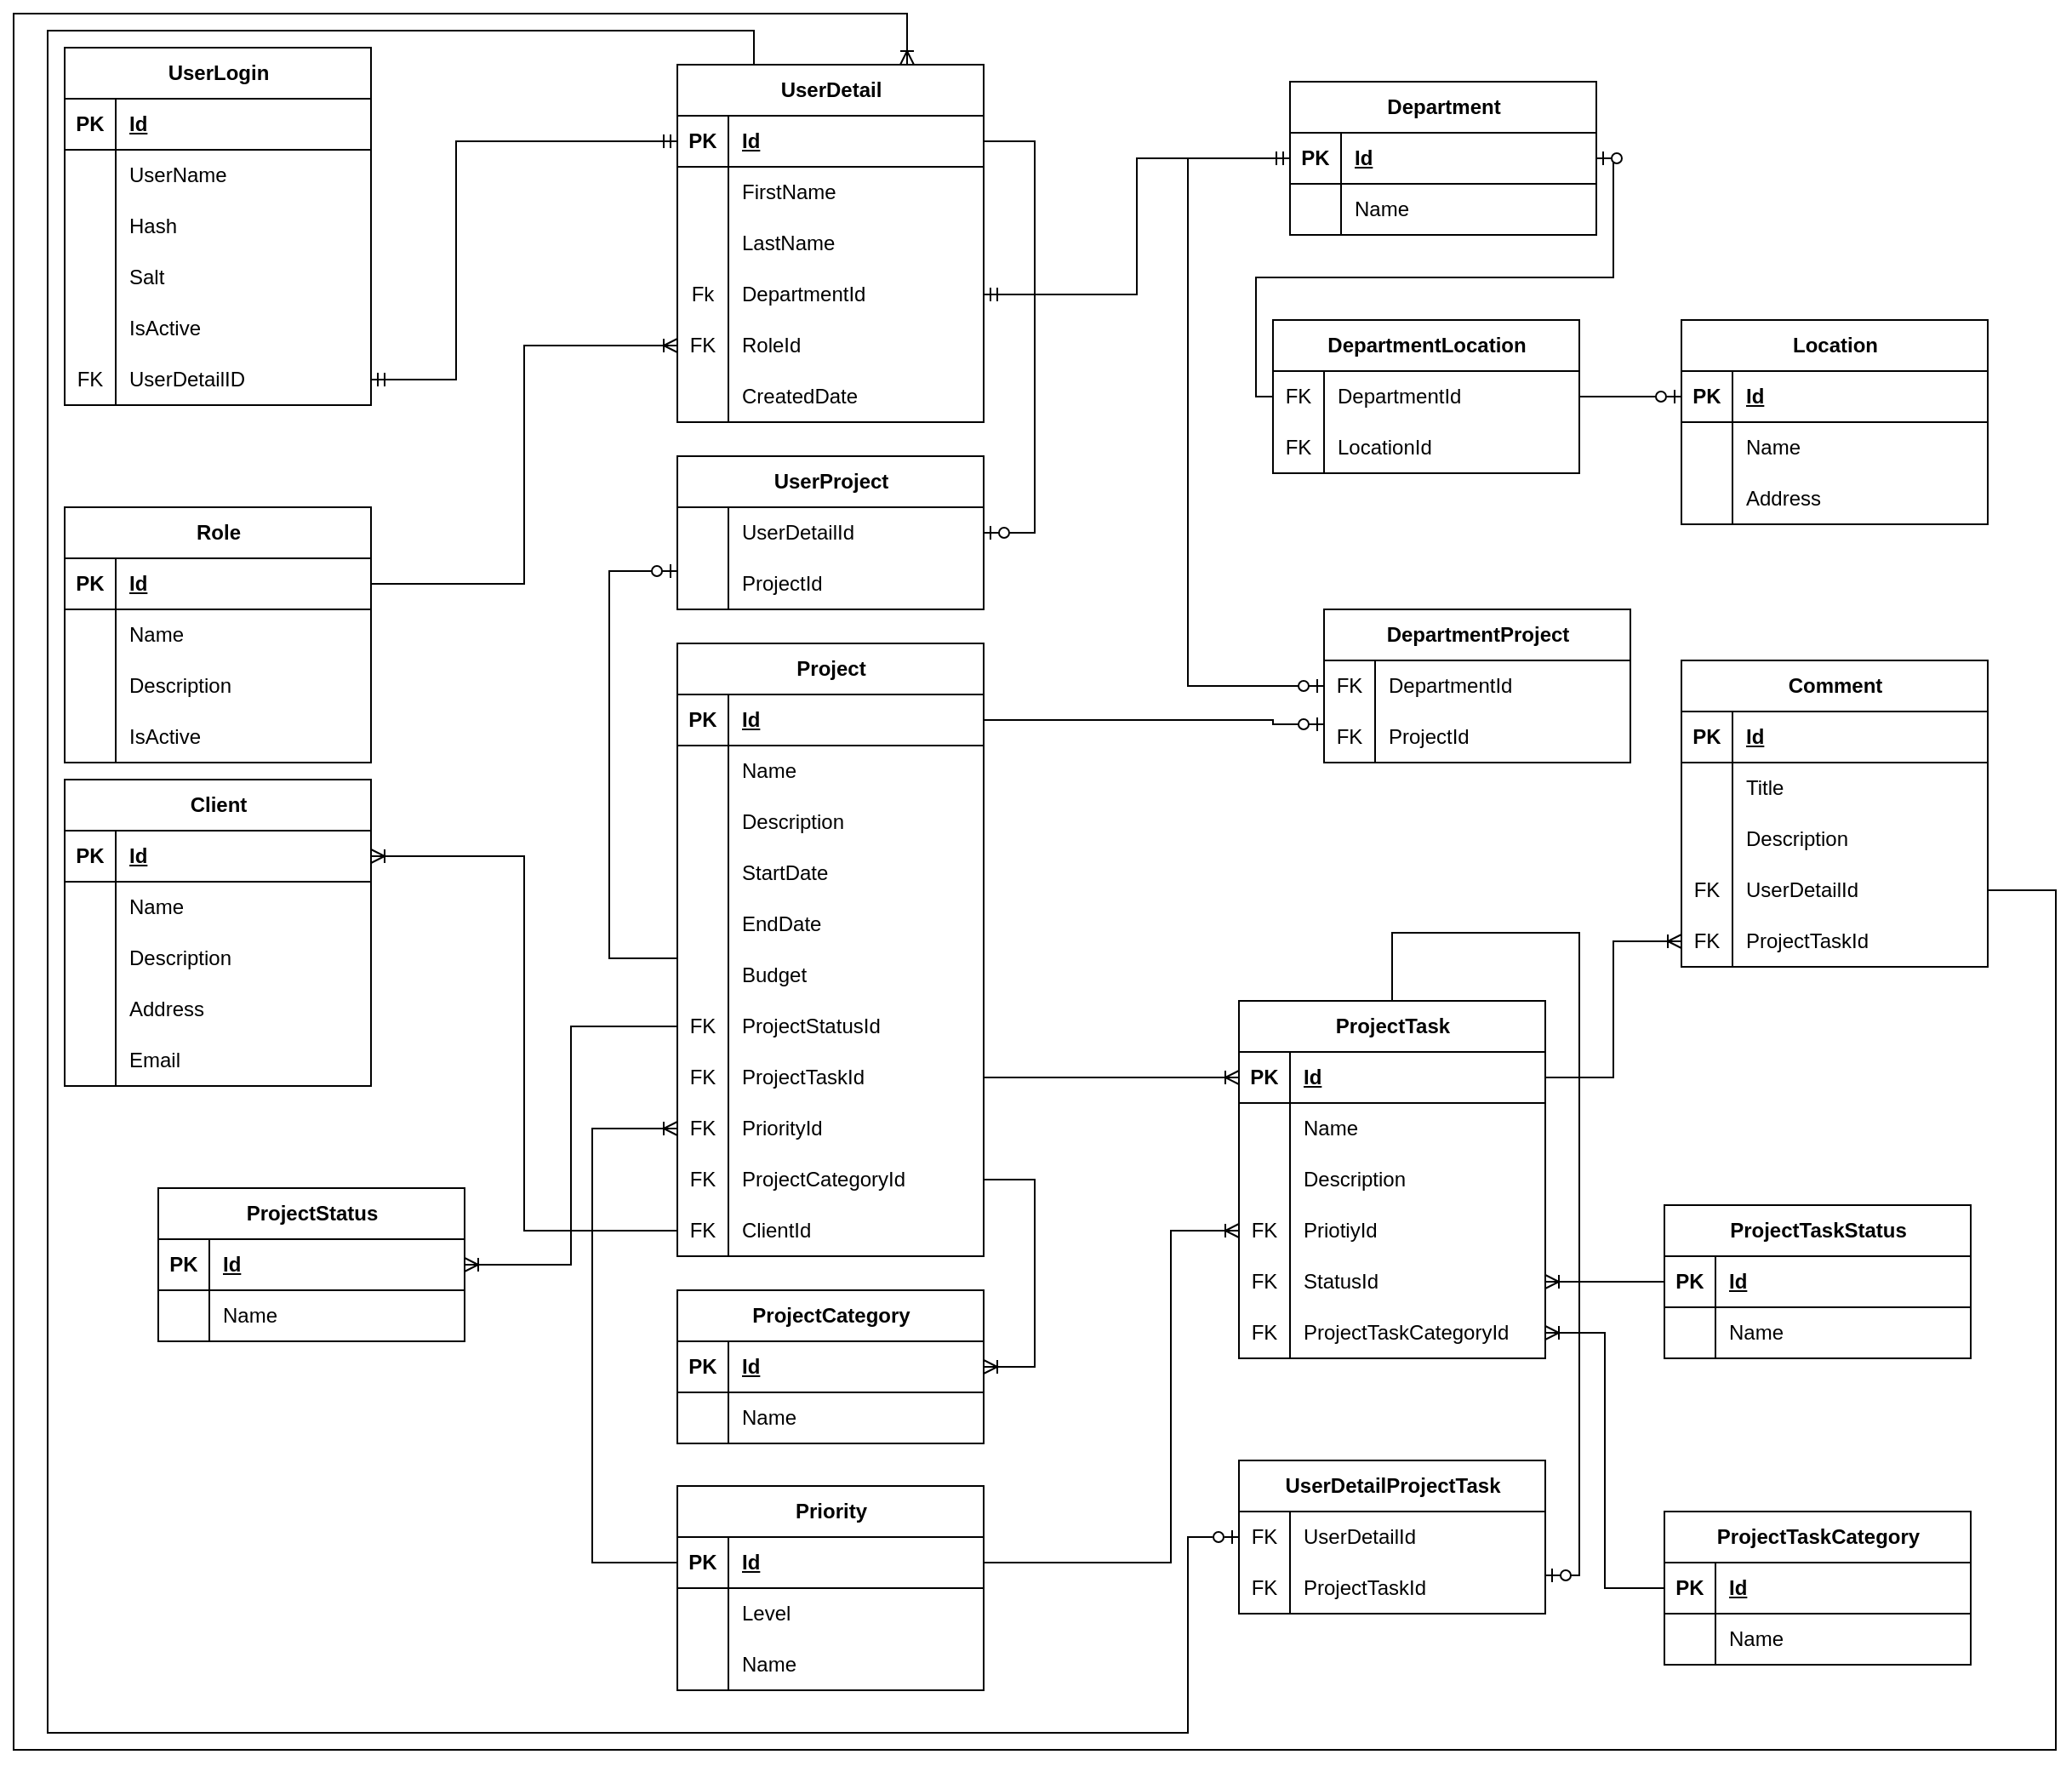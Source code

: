 <mxfile version="24.2.3" type="device">
  <diagram id="R2lEEEUBdFMjLlhIrx00" name="Page-1">
    <mxGraphModel dx="2284" dy="1854" grid="1" gridSize="10" guides="1" tooltips="1" connect="1" arrows="1" fold="1" page="1" pageScale="1" pageWidth="850" pageHeight="1100" math="0" shadow="0" extFonts="Permanent Marker^https://fonts.googleapis.com/css?family=Permanent+Marker">
      <root>
        <mxCell id="0" />
        <mxCell id="1" parent="0" />
        <mxCell id="zv4QBgWJuf4wu7LDUSCk-1" value="Project" style="shape=table;startSize=30;container=1;collapsible=1;childLayout=tableLayout;fixedRows=1;rowLines=0;fontStyle=1;align=center;resizeLast=1;html=1;" parent="1" vertex="1">
          <mxGeometry x="-210" y="350" width="180" height="360" as="geometry" />
        </mxCell>
        <mxCell id="zv4QBgWJuf4wu7LDUSCk-2" value="" style="shape=tableRow;horizontal=0;startSize=0;swimlaneHead=0;swimlaneBody=0;fillColor=none;collapsible=0;dropTarget=0;points=[[0,0.5],[1,0.5]];portConstraint=eastwest;top=0;left=0;right=0;bottom=1;" parent="zv4QBgWJuf4wu7LDUSCk-1" vertex="1">
          <mxGeometry y="30" width="180" height="30" as="geometry" />
        </mxCell>
        <mxCell id="zv4QBgWJuf4wu7LDUSCk-3" value="PK" style="shape=partialRectangle;connectable=0;fillColor=none;top=0;left=0;bottom=0;right=0;fontStyle=1;overflow=hidden;whiteSpace=wrap;html=1;" parent="zv4QBgWJuf4wu7LDUSCk-2" vertex="1">
          <mxGeometry width="30" height="30" as="geometry">
            <mxRectangle width="30" height="30" as="alternateBounds" />
          </mxGeometry>
        </mxCell>
        <mxCell id="zv4QBgWJuf4wu7LDUSCk-4" value="Id" style="shape=partialRectangle;connectable=0;fillColor=none;top=0;left=0;bottom=0;right=0;align=left;spacingLeft=6;fontStyle=5;overflow=hidden;whiteSpace=wrap;html=1;" parent="zv4QBgWJuf4wu7LDUSCk-2" vertex="1">
          <mxGeometry x="30" width="150" height="30" as="geometry">
            <mxRectangle width="150" height="30" as="alternateBounds" />
          </mxGeometry>
        </mxCell>
        <mxCell id="zv4QBgWJuf4wu7LDUSCk-5" value="" style="shape=tableRow;horizontal=0;startSize=0;swimlaneHead=0;swimlaneBody=0;fillColor=none;collapsible=0;dropTarget=0;points=[[0,0.5],[1,0.5]];portConstraint=eastwest;top=0;left=0;right=0;bottom=0;" parent="zv4QBgWJuf4wu7LDUSCk-1" vertex="1">
          <mxGeometry y="60" width="180" height="30" as="geometry" />
        </mxCell>
        <mxCell id="zv4QBgWJuf4wu7LDUSCk-6" value="" style="shape=partialRectangle;connectable=0;fillColor=none;top=0;left=0;bottom=0;right=0;editable=1;overflow=hidden;whiteSpace=wrap;html=1;" parent="zv4QBgWJuf4wu7LDUSCk-5" vertex="1">
          <mxGeometry width="30" height="30" as="geometry">
            <mxRectangle width="30" height="30" as="alternateBounds" />
          </mxGeometry>
        </mxCell>
        <mxCell id="zv4QBgWJuf4wu7LDUSCk-7" value="Name" style="shape=partialRectangle;connectable=0;fillColor=none;top=0;left=0;bottom=0;right=0;align=left;spacingLeft=6;overflow=hidden;whiteSpace=wrap;html=1;" parent="zv4QBgWJuf4wu7LDUSCk-5" vertex="1">
          <mxGeometry x="30" width="150" height="30" as="geometry">
            <mxRectangle width="150" height="30" as="alternateBounds" />
          </mxGeometry>
        </mxCell>
        <mxCell id="zv4QBgWJuf4wu7LDUSCk-8" value="" style="shape=tableRow;horizontal=0;startSize=0;swimlaneHead=0;swimlaneBody=0;fillColor=none;collapsible=0;dropTarget=0;points=[[0,0.5],[1,0.5]];portConstraint=eastwest;top=0;left=0;right=0;bottom=0;" parent="zv4QBgWJuf4wu7LDUSCk-1" vertex="1">
          <mxGeometry y="90" width="180" height="30" as="geometry" />
        </mxCell>
        <mxCell id="zv4QBgWJuf4wu7LDUSCk-9" value="" style="shape=partialRectangle;connectable=0;fillColor=none;top=0;left=0;bottom=0;right=0;editable=1;overflow=hidden;whiteSpace=wrap;html=1;" parent="zv4QBgWJuf4wu7LDUSCk-8" vertex="1">
          <mxGeometry width="30" height="30" as="geometry">
            <mxRectangle width="30" height="30" as="alternateBounds" />
          </mxGeometry>
        </mxCell>
        <mxCell id="zv4QBgWJuf4wu7LDUSCk-10" value="Description&lt;span style=&quot;white-space: pre;&quot;&gt;&#x9;&lt;/span&gt;" style="shape=partialRectangle;connectable=0;fillColor=none;top=0;left=0;bottom=0;right=0;align=left;spacingLeft=6;overflow=hidden;whiteSpace=wrap;html=1;" parent="zv4QBgWJuf4wu7LDUSCk-8" vertex="1">
          <mxGeometry x="30" width="150" height="30" as="geometry">
            <mxRectangle width="150" height="30" as="alternateBounds" />
          </mxGeometry>
        </mxCell>
        <mxCell id="zv4QBgWJuf4wu7LDUSCk-11" value="" style="shape=tableRow;horizontal=0;startSize=0;swimlaneHead=0;swimlaneBody=0;fillColor=none;collapsible=0;dropTarget=0;points=[[0,0.5],[1,0.5]];portConstraint=eastwest;top=0;left=0;right=0;bottom=0;" parent="zv4QBgWJuf4wu7LDUSCk-1" vertex="1">
          <mxGeometry y="120" width="180" height="30" as="geometry" />
        </mxCell>
        <mxCell id="zv4QBgWJuf4wu7LDUSCk-12" value="" style="shape=partialRectangle;connectable=0;fillColor=none;top=0;left=0;bottom=0;right=0;editable=1;overflow=hidden;whiteSpace=wrap;html=1;" parent="zv4QBgWJuf4wu7LDUSCk-11" vertex="1">
          <mxGeometry width="30" height="30" as="geometry">
            <mxRectangle width="30" height="30" as="alternateBounds" />
          </mxGeometry>
        </mxCell>
        <mxCell id="zv4QBgWJuf4wu7LDUSCk-13" value="StartDate" style="shape=partialRectangle;connectable=0;fillColor=none;top=0;left=0;bottom=0;right=0;align=left;spacingLeft=6;overflow=hidden;whiteSpace=wrap;html=1;" parent="zv4QBgWJuf4wu7LDUSCk-11" vertex="1">
          <mxGeometry x="30" width="150" height="30" as="geometry">
            <mxRectangle width="150" height="30" as="alternateBounds" />
          </mxGeometry>
        </mxCell>
        <mxCell id="zv4QBgWJuf4wu7LDUSCk-17" style="shape=tableRow;horizontal=0;startSize=0;swimlaneHead=0;swimlaneBody=0;fillColor=none;collapsible=0;dropTarget=0;points=[[0,0.5],[1,0.5]];portConstraint=eastwest;top=0;left=0;right=0;bottom=0;" parent="zv4QBgWJuf4wu7LDUSCk-1" vertex="1">
          <mxGeometry y="150" width="180" height="30" as="geometry" />
        </mxCell>
        <mxCell id="zv4QBgWJuf4wu7LDUSCk-18" style="shape=partialRectangle;connectable=0;fillColor=none;top=0;left=0;bottom=0;right=0;editable=1;overflow=hidden;whiteSpace=wrap;html=1;" parent="zv4QBgWJuf4wu7LDUSCk-17" vertex="1">
          <mxGeometry width="30" height="30" as="geometry">
            <mxRectangle width="30" height="30" as="alternateBounds" />
          </mxGeometry>
        </mxCell>
        <mxCell id="zv4QBgWJuf4wu7LDUSCk-19" value="EndDate" style="shape=partialRectangle;connectable=0;fillColor=none;top=0;left=0;bottom=0;right=0;align=left;spacingLeft=6;overflow=hidden;whiteSpace=wrap;html=1;" parent="zv4QBgWJuf4wu7LDUSCk-17" vertex="1">
          <mxGeometry x="30" width="150" height="30" as="geometry">
            <mxRectangle width="150" height="30" as="alternateBounds" />
          </mxGeometry>
        </mxCell>
        <mxCell id="zv4QBgWJuf4wu7LDUSCk-20" style="shape=tableRow;horizontal=0;startSize=0;swimlaneHead=0;swimlaneBody=0;fillColor=none;collapsible=0;dropTarget=0;points=[[0,0.5],[1,0.5]];portConstraint=eastwest;top=0;left=0;right=0;bottom=0;" parent="zv4QBgWJuf4wu7LDUSCk-1" vertex="1">
          <mxGeometry y="180" width="180" height="30" as="geometry" />
        </mxCell>
        <mxCell id="zv4QBgWJuf4wu7LDUSCk-21" style="shape=partialRectangle;connectable=0;fillColor=none;top=0;left=0;bottom=0;right=0;editable=1;overflow=hidden;whiteSpace=wrap;html=1;" parent="zv4QBgWJuf4wu7LDUSCk-20" vertex="1">
          <mxGeometry width="30" height="30" as="geometry">
            <mxRectangle width="30" height="30" as="alternateBounds" />
          </mxGeometry>
        </mxCell>
        <mxCell id="zv4QBgWJuf4wu7LDUSCk-22" value="Budget" style="shape=partialRectangle;connectable=0;fillColor=none;top=0;left=0;bottom=0;right=0;align=left;spacingLeft=6;overflow=hidden;whiteSpace=wrap;html=1;" parent="zv4QBgWJuf4wu7LDUSCk-20" vertex="1">
          <mxGeometry x="30" width="150" height="30" as="geometry">
            <mxRectangle width="150" height="30" as="alternateBounds" />
          </mxGeometry>
        </mxCell>
        <mxCell id="zv4QBgWJuf4wu7LDUSCk-29" style="shape=tableRow;horizontal=0;startSize=0;swimlaneHead=0;swimlaneBody=0;fillColor=none;collapsible=0;dropTarget=0;points=[[0,0.5],[1,0.5]];portConstraint=eastwest;top=0;left=0;right=0;bottom=0;" parent="zv4QBgWJuf4wu7LDUSCk-1" vertex="1">
          <mxGeometry y="210" width="180" height="30" as="geometry" />
        </mxCell>
        <mxCell id="zv4QBgWJuf4wu7LDUSCk-30" value="FK" style="shape=partialRectangle;connectable=0;fillColor=none;top=0;left=0;bottom=0;right=0;editable=1;overflow=hidden;whiteSpace=wrap;html=1;" parent="zv4QBgWJuf4wu7LDUSCk-29" vertex="1">
          <mxGeometry width="30" height="30" as="geometry">
            <mxRectangle width="30" height="30" as="alternateBounds" />
          </mxGeometry>
        </mxCell>
        <mxCell id="zv4QBgWJuf4wu7LDUSCk-31" value="ProjectStatusId" style="shape=partialRectangle;connectable=0;fillColor=none;top=0;left=0;bottom=0;right=0;align=left;spacingLeft=6;overflow=hidden;whiteSpace=wrap;html=1;" parent="zv4QBgWJuf4wu7LDUSCk-29" vertex="1">
          <mxGeometry x="30" width="150" height="30" as="geometry">
            <mxRectangle width="150" height="30" as="alternateBounds" />
          </mxGeometry>
        </mxCell>
        <mxCell id="zv4QBgWJuf4wu7LDUSCk-35" style="shape=tableRow;horizontal=0;startSize=0;swimlaneHead=0;swimlaneBody=0;fillColor=none;collapsible=0;dropTarget=0;points=[[0,0.5],[1,0.5]];portConstraint=eastwest;top=0;left=0;right=0;bottom=0;" parent="zv4QBgWJuf4wu7LDUSCk-1" vertex="1">
          <mxGeometry y="240" width="180" height="30" as="geometry" />
        </mxCell>
        <mxCell id="zv4QBgWJuf4wu7LDUSCk-36" value="FK" style="shape=partialRectangle;connectable=0;fillColor=none;top=0;left=0;bottom=0;right=0;editable=1;overflow=hidden;whiteSpace=wrap;html=1;" parent="zv4QBgWJuf4wu7LDUSCk-35" vertex="1">
          <mxGeometry width="30" height="30" as="geometry">
            <mxRectangle width="30" height="30" as="alternateBounds" />
          </mxGeometry>
        </mxCell>
        <mxCell id="zv4QBgWJuf4wu7LDUSCk-37" value="ProjectTaskId" style="shape=partialRectangle;connectable=0;fillColor=none;top=0;left=0;bottom=0;right=0;align=left;spacingLeft=6;overflow=hidden;whiteSpace=wrap;html=1;" parent="zv4QBgWJuf4wu7LDUSCk-35" vertex="1">
          <mxGeometry x="30" width="150" height="30" as="geometry">
            <mxRectangle width="150" height="30" as="alternateBounds" />
          </mxGeometry>
        </mxCell>
        <mxCell id="zv4QBgWJuf4wu7LDUSCk-38" style="shape=tableRow;horizontal=0;startSize=0;swimlaneHead=0;swimlaneBody=0;fillColor=none;collapsible=0;dropTarget=0;points=[[0,0.5],[1,0.5]];portConstraint=eastwest;top=0;left=0;right=0;bottom=0;" parent="zv4QBgWJuf4wu7LDUSCk-1" vertex="1">
          <mxGeometry y="270" width="180" height="30" as="geometry" />
        </mxCell>
        <mxCell id="zv4QBgWJuf4wu7LDUSCk-39" value="FK" style="shape=partialRectangle;connectable=0;fillColor=none;top=0;left=0;bottom=0;right=0;editable=1;overflow=hidden;whiteSpace=wrap;html=1;" parent="zv4QBgWJuf4wu7LDUSCk-38" vertex="1">
          <mxGeometry width="30" height="30" as="geometry">
            <mxRectangle width="30" height="30" as="alternateBounds" />
          </mxGeometry>
        </mxCell>
        <mxCell id="zv4QBgWJuf4wu7LDUSCk-40" value="PriorityId" style="shape=partialRectangle;connectable=0;fillColor=none;top=0;left=0;bottom=0;right=0;align=left;spacingLeft=6;overflow=hidden;whiteSpace=wrap;html=1;" parent="zv4QBgWJuf4wu7LDUSCk-38" vertex="1">
          <mxGeometry x="30" width="150" height="30" as="geometry">
            <mxRectangle width="150" height="30" as="alternateBounds" />
          </mxGeometry>
        </mxCell>
        <mxCell id="ZnOg2GV16dFROYKR2zg--88" style="shape=tableRow;horizontal=0;startSize=0;swimlaneHead=0;swimlaneBody=0;fillColor=none;collapsible=0;dropTarget=0;points=[[0,0.5],[1,0.5]];portConstraint=eastwest;top=0;left=0;right=0;bottom=0;" parent="zv4QBgWJuf4wu7LDUSCk-1" vertex="1">
          <mxGeometry y="300" width="180" height="30" as="geometry" />
        </mxCell>
        <mxCell id="ZnOg2GV16dFROYKR2zg--89" value="FK" style="shape=partialRectangle;connectable=0;fillColor=none;top=0;left=0;bottom=0;right=0;editable=1;overflow=hidden;whiteSpace=wrap;html=1;" parent="ZnOg2GV16dFROYKR2zg--88" vertex="1">
          <mxGeometry width="30" height="30" as="geometry">
            <mxRectangle width="30" height="30" as="alternateBounds" />
          </mxGeometry>
        </mxCell>
        <mxCell id="ZnOg2GV16dFROYKR2zg--90" value="ProjectCategoryId" style="shape=partialRectangle;connectable=0;fillColor=none;top=0;left=0;bottom=0;right=0;align=left;spacingLeft=6;overflow=hidden;whiteSpace=wrap;html=1;" parent="ZnOg2GV16dFROYKR2zg--88" vertex="1">
          <mxGeometry x="30" width="150" height="30" as="geometry">
            <mxRectangle width="150" height="30" as="alternateBounds" />
          </mxGeometry>
        </mxCell>
        <mxCell id="wuDO6xlUfuMsf8t7wAO0-20" style="shape=tableRow;horizontal=0;startSize=0;swimlaneHead=0;swimlaneBody=0;fillColor=none;collapsible=0;dropTarget=0;points=[[0,0.5],[1,0.5]];portConstraint=eastwest;top=0;left=0;right=0;bottom=0;" vertex="1" parent="zv4QBgWJuf4wu7LDUSCk-1">
          <mxGeometry y="330" width="180" height="30" as="geometry" />
        </mxCell>
        <mxCell id="wuDO6xlUfuMsf8t7wAO0-21" value="FK" style="shape=partialRectangle;connectable=0;fillColor=none;top=0;left=0;bottom=0;right=0;editable=1;overflow=hidden;whiteSpace=wrap;html=1;" vertex="1" parent="wuDO6xlUfuMsf8t7wAO0-20">
          <mxGeometry width="30" height="30" as="geometry">
            <mxRectangle width="30" height="30" as="alternateBounds" />
          </mxGeometry>
        </mxCell>
        <mxCell id="wuDO6xlUfuMsf8t7wAO0-22" value="ClientId" style="shape=partialRectangle;connectable=0;fillColor=none;top=0;left=0;bottom=0;right=0;align=left;spacingLeft=6;overflow=hidden;whiteSpace=wrap;html=1;" vertex="1" parent="wuDO6xlUfuMsf8t7wAO0-20">
          <mxGeometry x="30" width="150" height="30" as="geometry">
            <mxRectangle width="150" height="30" as="alternateBounds" />
          </mxGeometry>
        </mxCell>
        <mxCell id="zv4QBgWJuf4wu7LDUSCk-41" value="UserDetail" style="shape=table;startSize=30;container=1;collapsible=1;childLayout=tableLayout;fixedRows=1;rowLines=0;fontStyle=1;align=center;resizeLast=1;html=1;" parent="1" vertex="1">
          <mxGeometry x="-210" y="10" width="180" height="210" as="geometry" />
        </mxCell>
        <mxCell id="zv4QBgWJuf4wu7LDUSCk-42" value="" style="shape=tableRow;horizontal=0;startSize=0;swimlaneHead=0;swimlaneBody=0;fillColor=none;collapsible=0;dropTarget=0;points=[[0,0.5],[1,0.5]];portConstraint=eastwest;top=0;left=0;right=0;bottom=1;" parent="zv4QBgWJuf4wu7LDUSCk-41" vertex="1">
          <mxGeometry y="30" width="180" height="30" as="geometry" />
        </mxCell>
        <mxCell id="zv4QBgWJuf4wu7LDUSCk-43" value="PK" style="shape=partialRectangle;connectable=0;fillColor=none;top=0;left=0;bottom=0;right=0;fontStyle=1;overflow=hidden;whiteSpace=wrap;html=1;" parent="zv4QBgWJuf4wu7LDUSCk-42" vertex="1">
          <mxGeometry width="30" height="30" as="geometry">
            <mxRectangle width="30" height="30" as="alternateBounds" />
          </mxGeometry>
        </mxCell>
        <mxCell id="zv4QBgWJuf4wu7LDUSCk-44" value="Id" style="shape=partialRectangle;connectable=0;fillColor=none;top=0;left=0;bottom=0;right=0;align=left;spacingLeft=6;fontStyle=5;overflow=hidden;whiteSpace=wrap;html=1;" parent="zv4QBgWJuf4wu7LDUSCk-42" vertex="1">
          <mxGeometry x="30" width="150" height="30" as="geometry">
            <mxRectangle width="150" height="30" as="alternateBounds" />
          </mxGeometry>
        </mxCell>
        <mxCell id="zv4QBgWJuf4wu7LDUSCk-45" value="" style="shape=tableRow;horizontal=0;startSize=0;swimlaneHead=0;swimlaneBody=0;fillColor=none;collapsible=0;dropTarget=0;points=[[0,0.5],[1,0.5]];portConstraint=eastwest;top=0;left=0;right=0;bottom=0;" parent="zv4QBgWJuf4wu7LDUSCk-41" vertex="1">
          <mxGeometry y="60" width="180" height="30" as="geometry" />
        </mxCell>
        <mxCell id="zv4QBgWJuf4wu7LDUSCk-46" value="" style="shape=partialRectangle;connectable=0;fillColor=none;top=0;left=0;bottom=0;right=0;editable=1;overflow=hidden;whiteSpace=wrap;html=1;" parent="zv4QBgWJuf4wu7LDUSCk-45" vertex="1">
          <mxGeometry width="30" height="30" as="geometry">
            <mxRectangle width="30" height="30" as="alternateBounds" />
          </mxGeometry>
        </mxCell>
        <mxCell id="zv4QBgWJuf4wu7LDUSCk-47" value="FirstName" style="shape=partialRectangle;connectable=0;fillColor=none;top=0;left=0;bottom=0;right=0;align=left;spacingLeft=6;overflow=hidden;whiteSpace=wrap;html=1;" parent="zv4QBgWJuf4wu7LDUSCk-45" vertex="1">
          <mxGeometry x="30" width="150" height="30" as="geometry">
            <mxRectangle width="150" height="30" as="alternateBounds" />
          </mxGeometry>
        </mxCell>
        <mxCell id="zv4QBgWJuf4wu7LDUSCk-48" value="" style="shape=tableRow;horizontal=0;startSize=0;swimlaneHead=0;swimlaneBody=0;fillColor=none;collapsible=0;dropTarget=0;points=[[0,0.5],[1,0.5]];portConstraint=eastwest;top=0;left=0;right=0;bottom=0;" parent="zv4QBgWJuf4wu7LDUSCk-41" vertex="1">
          <mxGeometry y="90" width="180" height="30" as="geometry" />
        </mxCell>
        <mxCell id="zv4QBgWJuf4wu7LDUSCk-49" value="" style="shape=partialRectangle;connectable=0;fillColor=none;top=0;left=0;bottom=0;right=0;editable=1;overflow=hidden;whiteSpace=wrap;html=1;" parent="zv4QBgWJuf4wu7LDUSCk-48" vertex="1">
          <mxGeometry width="30" height="30" as="geometry">
            <mxRectangle width="30" height="30" as="alternateBounds" />
          </mxGeometry>
        </mxCell>
        <mxCell id="zv4QBgWJuf4wu7LDUSCk-50" value="LastName" style="shape=partialRectangle;connectable=0;fillColor=none;top=0;left=0;bottom=0;right=0;align=left;spacingLeft=6;overflow=hidden;whiteSpace=wrap;html=1;" parent="zv4QBgWJuf4wu7LDUSCk-48" vertex="1">
          <mxGeometry x="30" width="150" height="30" as="geometry">
            <mxRectangle width="150" height="30" as="alternateBounds" />
          </mxGeometry>
        </mxCell>
        <mxCell id="zv4QBgWJuf4wu7LDUSCk-51" value="" style="shape=tableRow;horizontal=0;startSize=0;swimlaneHead=0;swimlaneBody=0;fillColor=none;collapsible=0;dropTarget=0;points=[[0,0.5],[1,0.5]];portConstraint=eastwest;top=0;left=0;right=0;bottom=0;" parent="zv4QBgWJuf4wu7LDUSCk-41" vertex="1">
          <mxGeometry y="120" width="180" height="30" as="geometry" />
        </mxCell>
        <mxCell id="zv4QBgWJuf4wu7LDUSCk-52" value="Fk" style="shape=partialRectangle;connectable=0;fillColor=none;top=0;left=0;bottom=0;right=0;editable=1;overflow=hidden;whiteSpace=wrap;html=1;" parent="zv4QBgWJuf4wu7LDUSCk-51" vertex="1">
          <mxGeometry width="30" height="30" as="geometry">
            <mxRectangle width="30" height="30" as="alternateBounds" />
          </mxGeometry>
        </mxCell>
        <mxCell id="zv4QBgWJuf4wu7LDUSCk-53" value="DepartmentId" style="shape=partialRectangle;connectable=0;fillColor=none;top=0;left=0;bottom=0;right=0;align=left;spacingLeft=6;overflow=hidden;whiteSpace=wrap;html=1;" parent="zv4QBgWJuf4wu7LDUSCk-51" vertex="1">
          <mxGeometry x="30" width="150" height="30" as="geometry">
            <mxRectangle width="150" height="30" as="alternateBounds" />
          </mxGeometry>
        </mxCell>
        <mxCell id="zv4QBgWJuf4wu7LDUSCk-54" style="shape=tableRow;horizontal=0;startSize=0;swimlaneHead=0;swimlaneBody=0;fillColor=none;collapsible=0;dropTarget=0;points=[[0,0.5],[1,0.5]];portConstraint=eastwest;top=0;left=0;right=0;bottom=0;" parent="zv4QBgWJuf4wu7LDUSCk-41" vertex="1">
          <mxGeometry y="150" width="180" height="30" as="geometry" />
        </mxCell>
        <mxCell id="zv4QBgWJuf4wu7LDUSCk-55" value="FK" style="shape=partialRectangle;connectable=0;fillColor=none;top=0;left=0;bottom=0;right=0;editable=1;overflow=hidden;whiteSpace=wrap;html=1;" parent="zv4QBgWJuf4wu7LDUSCk-54" vertex="1">
          <mxGeometry width="30" height="30" as="geometry">
            <mxRectangle width="30" height="30" as="alternateBounds" />
          </mxGeometry>
        </mxCell>
        <mxCell id="zv4QBgWJuf4wu7LDUSCk-56" value="RoleId" style="shape=partialRectangle;connectable=0;fillColor=none;top=0;left=0;bottom=0;right=0;align=left;spacingLeft=6;overflow=hidden;whiteSpace=wrap;html=1;" parent="zv4QBgWJuf4wu7LDUSCk-54" vertex="1">
          <mxGeometry x="30" width="150" height="30" as="geometry">
            <mxRectangle width="150" height="30" as="alternateBounds" />
          </mxGeometry>
        </mxCell>
        <mxCell id="zv4QBgWJuf4wu7LDUSCk-57" style="shape=tableRow;horizontal=0;startSize=0;swimlaneHead=0;swimlaneBody=0;fillColor=none;collapsible=0;dropTarget=0;points=[[0,0.5],[1,0.5]];portConstraint=eastwest;top=0;left=0;right=0;bottom=0;" parent="zv4QBgWJuf4wu7LDUSCk-41" vertex="1">
          <mxGeometry y="180" width="180" height="30" as="geometry" />
        </mxCell>
        <mxCell id="zv4QBgWJuf4wu7LDUSCk-58" style="shape=partialRectangle;connectable=0;fillColor=none;top=0;left=0;bottom=0;right=0;editable=1;overflow=hidden;whiteSpace=wrap;html=1;" parent="zv4QBgWJuf4wu7LDUSCk-57" vertex="1">
          <mxGeometry width="30" height="30" as="geometry">
            <mxRectangle width="30" height="30" as="alternateBounds" />
          </mxGeometry>
        </mxCell>
        <mxCell id="zv4QBgWJuf4wu7LDUSCk-59" value="CreatedDate" style="shape=partialRectangle;connectable=0;fillColor=none;top=0;left=0;bottom=0;right=0;align=left;spacingLeft=6;overflow=hidden;whiteSpace=wrap;html=1;" parent="zv4QBgWJuf4wu7LDUSCk-57" vertex="1">
          <mxGeometry x="30" width="150" height="30" as="geometry">
            <mxRectangle width="150" height="30" as="alternateBounds" />
          </mxGeometry>
        </mxCell>
        <mxCell id="zv4QBgWJuf4wu7LDUSCk-63" value="UserLogin" style="shape=table;startSize=30;container=1;collapsible=1;childLayout=tableLayout;fixedRows=1;rowLines=0;fontStyle=1;align=center;resizeLast=1;html=1;" parent="1" vertex="1">
          <mxGeometry x="-570" width="180" height="210" as="geometry" />
        </mxCell>
        <mxCell id="zv4QBgWJuf4wu7LDUSCk-64" value="" style="shape=tableRow;horizontal=0;startSize=0;swimlaneHead=0;swimlaneBody=0;fillColor=none;collapsible=0;dropTarget=0;points=[[0,0.5],[1,0.5]];portConstraint=eastwest;top=0;left=0;right=0;bottom=1;" parent="zv4QBgWJuf4wu7LDUSCk-63" vertex="1">
          <mxGeometry y="30" width="180" height="30" as="geometry" />
        </mxCell>
        <mxCell id="zv4QBgWJuf4wu7LDUSCk-65" value="PK" style="shape=partialRectangle;connectable=0;fillColor=none;top=0;left=0;bottom=0;right=0;fontStyle=1;overflow=hidden;whiteSpace=wrap;html=1;" parent="zv4QBgWJuf4wu7LDUSCk-64" vertex="1">
          <mxGeometry width="30" height="30" as="geometry">
            <mxRectangle width="30" height="30" as="alternateBounds" />
          </mxGeometry>
        </mxCell>
        <mxCell id="zv4QBgWJuf4wu7LDUSCk-66" value="Id" style="shape=partialRectangle;connectable=0;fillColor=none;top=0;left=0;bottom=0;right=0;align=left;spacingLeft=6;fontStyle=5;overflow=hidden;whiteSpace=wrap;html=1;" parent="zv4QBgWJuf4wu7LDUSCk-64" vertex="1">
          <mxGeometry x="30" width="150" height="30" as="geometry">
            <mxRectangle width="150" height="30" as="alternateBounds" />
          </mxGeometry>
        </mxCell>
        <mxCell id="zv4QBgWJuf4wu7LDUSCk-67" value="" style="shape=tableRow;horizontal=0;startSize=0;swimlaneHead=0;swimlaneBody=0;fillColor=none;collapsible=0;dropTarget=0;points=[[0,0.5],[1,0.5]];portConstraint=eastwest;top=0;left=0;right=0;bottom=0;" parent="zv4QBgWJuf4wu7LDUSCk-63" vertex="1">
          <mxGeometry y="60" width="180" height="30" as="geometry" />
        </mxCell>
        <mxCell id="zv4QBgWJuf4wu7LDUSCk-68" value="" style="shape=partialRectangle;connectable=0;fillColor=none;top=0;left=0;bottom=0;right=0;editable=1;overflow=hidden;whiteSpace=wrap;html=1;" parent="zv4QBgWJuf4wu7LDUSCk-67" vertex="1">
          <mxGeometry width="30" height="30" as="geometry">
            <mxRectangle width="30" height="30" as="alternateBounds" />
          </mxGeometry>
        </mxCell>
        <mxCell id="zv4QBgWJuf4wu7LDUSCk-69" value="UserName" style="shape=partialRectangle;connectable=0;fillColor=none;top=0;left=0;bottom=0;right=0;align=left;spacingLeft=6;overflow=hidden;whiteSpace=wrap;html=1;" parent="zv4QBgWJuf4wu7LDUSCk-67" vertex="1">
          <mxGeometry x="30" width="150" height="30" as="geometry">
            <mxRectangle width="150" height="30" as="alternateBounds" />
          </mxGeometry>
        </mxCell>
        <mxCell id="zv4QBgWJuf4wu7LDUSCk-70" value="" style="shape=tableRow;horizontal=0;startSize=0;swimlaneHead=0;swimlaneBody=0;fillColor=none;collapsible=0;dropTarget=0;points=[[0,0.5],[1,0.5]];portConstraint=eastwest;top=0;left=0;right=0;bottom=0;" parent="zv4QBgWJuf4wu7LDUSCk-63" vertex="1">
          <mxGeometry y="90" width="180" height="30" as="geometry" />
        </mxCell>
        <mxCell id="zv4QBgWJuf4wu7LDUSCk-71" value="" style="shape=partialRectangle;connectable=0;fillColor=none;top=0;left=0;bottom=0;right=0;editable=1;overflow=hidden;whiteSpace=wrap;html=1;" parent="zv4QBgWJuf4wu7LDUSCk-70" vertex="1">
          <mxGeometry width="30" height="30" as="geometry">
            <mxRectangle width="30" height="30" as="alternateBounds" />
          </mxGeometry>
        </mxCell>
        <mxCell id="zv4QBgWJuf4wu7LDUSCk-72" value="Hash" style="shape=partialRectangle;connectable=0;fillColor=none;top=0;left=0;bottom=0;right=0;align=left;spacingLeft=6;overflow=hidden;whiteSpace=wrap;html=1;" parent="zv4QBgWJuf4wu7LDUSCk-70" vertex="1">
          <mxGeometry x="30" width="150" height="30" as="geometry">
            <mxRectangle width="150" height="30" as="alternateBounds" />
          </mxGeometry>
        </mxCell>
        <mxCell id="zv4QBgWJuf4wu7LDUSCk-73" value="" style="shape=tableRow;horizontal=0;startSize=0;swimlaneHead=0;swimlaneBody=0;fillColor=none;collapsible=0;dropTarget=0;points=[[0,0.5],[1,0.5]];portConstraint=eastwest;top=0;left=0;right=0;bottom=0;" parent="zv4QBgWJuf4wu7LDUSCk-63" vertex="1">
          <mxGeometry y="120" width="180" height="30" as="geometry" />
        </mxCell>
        <mxCell id="zv4QBgWJuf4wu7LDUSCk-74" value="" style="shape=partialRectangle;connectable=0;fillColor=none;top=0;left=0;bottom=0;right=0;editable=1;overflow=hidden;whiteSpace=wrap;html=1;" parent="zv4QBgWJuf4wu7LDUSCk-73" vertex="1">
          <mxGeometry width="30" height="30" as="geometry">
            <mxRectangle width="30" height="30" as="alternateBounds" />
          </mxGeometry>
        </mxCell>
        <mxCell id="zv4QBgWJuf4wu7LDUSCk-75" value="Salt" style="shape=partialRectangle;connectable=0;fillColor=none;top=0;left=0;bottom=0;right=0;align=left;spacingLeft=6;overflow=hidden;whiteSpace=wrap;html=1;" parent="zv4QBgWJuf4wu7LDUSCk-73" vertex="1">
          <mxGeometry x="30" width="150" height="30" as="geometry">
            <mxRectangle width="150" height="30" as="alternateBounds" />
          </mxGeometry>
        </mxCell>
        <mxCell id="zv4QBgWJuf4wu7LDUSCk-76" style="shape=tableRow;horizontal=0;startSize=0;swimlaneHead=0;swimlaneBody=0;fillColor=none;collapsible=0;dropTarget=0;points=[[0,0.5],[1,0.5]];portConstraint=eastwest;top=0;left=0;right=0;bottom=0;" parent="zv4QBgWJuf4wu7LDUSCk-63" vertex="1">
          <mxGeometry y="150" width="180" height="30" as="geometry" />
        </mxCell>
        <mxCell id="zv4QBgWJuf4wu7LDUSCk-77" value="" style="shape=partialRectangle;connectable=0;fillColor=none;top=0;left=0;bottom=0;right=0;editable=1;overflow=hidden;whiteSpace=wrap;html=1;" parent="zv4QBgWJuf4wu7LDUSCk-76" vertex="1">
          <mxGeometry width="30" height="30" as="geometry">
            <mxRectangle width="30" height="30" as="alternateBounds" />
          </mxGeometry>
        </mxCell>
        <mxCell id="zv4QBgWJuf4wu7LDUSCk-78" value="IsActive" style="shape=partialRectangle;connectable=0;fillColor=none;top=0;left=0;bottom=0;right=0;align=left;spacingLeft=6;overflow=hidden;whiteSpace=wrap;html=1;" parent="zv4QBgWJuf4wu7LDUSCk-76" vertex="1">
          <mxGeometry x="30" width="150" height="30" as="geometry">
            <mxRectangle width="150" height="30" as="alternateBounds" />
          </mxGeometry>
        </mxCell>
        <mxCell id="zv4QBgWJuf4wu7LDUSCk-79" style="shape=tableRow;horizontal=0;startSize=0;swimlaneHead=0;swimlaneBody=0;fillColor=none;collapsible=0;dropTarget=0;points=[[0,0.5],[1,0.5]];portConstraint=eastwest;top=0;left=0;right=0;bottom=0;" parent="zv4QBgWJuf4wu7LDUSCk-63" vertex="1">
          <mxGeometry y="180" width="180" height="30" as="geometry" />
        </mxCell>
        <mxCell id="zv4QBgWJuf4wu7LDUSCk-80" value="FK" style="shape=partialRectangle;connectable=0;fillColor=none;top=0;left=0;bottom=0;right=0;editable=1;overflow=hidden;whiteSpace=wrap;html=1;" parent="zv4QBgWJuf4wu7LDUSCk-79" vertex="1">
          <mxGeometry width="30" height="30" as="geometry">
            <mxRectangle width="30" height="30" as="alternateBounds" />
          </mxGeometry>
        </mxCell>
        <mxCell id="zv4QBgWJuf4wu7LDUSCk-81" value="UserDetailID" style="shape=partialRectangle;connectable=0;fillColor=none;top=0;left=0;bottom=0;right=0;align=left;spacingLeft=6;overflow=hidden;whiteSpace=wrap;html=1;" parent="zv4QBgWJuf4wu7LDUSCk-79" vertex="1">
          <mxGeometry x="30" width="150" height="30" as="geometry">
            <mxRectangle width="150" height="30" as="alternateBounds" />
          </mxGeometry>
        </mxCell>
        <mxCell id="zv4QBgWJuf4wu7LDUSCk-82" value="Role" style="shape=table;startSize=30;container=1;collapsible=1;childLayout=tableLayout;fixedRows=1;rowLines=0;fontStyle=1;align=center;resizeLast=1;html=1;" parent="1" vertex="1">
          <mxGeometry x="-570" y="270" width="180" height="150" as="geometry" />
        </mxCell>
        <mxCell id="zv4QBgWJuf4wu7LDUSCk-83" value="" style="shape=tableRow;horizontal=0;startSize=0;swimlaneHead=0;swimlaneBody=0;fillColor=none;collapsible=0;dropTarget=0;points=[[0,0.5],[1,0.5]];portConstraint=eastwest;top=0;left=0;right=0;bottom=1;" parent="zv4QBgWJuf4wu7LDUSCk-82" vertex="1">
          <mxGeometry y="30" width="180" height="30" as="geometry" />
        </mxCell>
        <mxCell id="zv4QBgWJuf4wu7LDUSCk-84" value="PK" style="shape=partialRectangle;connectable=0;fillColor=none;top=0;left=0;bottom=0;right=0;fontStyle=1;overflow=hidden;whiteSpace=wrap;html=1;" parent="zv4QBgWJuf4wu7LDUSCk-83" vertex="1">
          <mxGeometry width="30" height="30" as="geometry">
            <mxRectangle width="30" height="30" as="alternateBounds" />
          </mxGeometry>
        </mxCell>
        <mxCell id="zv4QBgWJuf4wu7LDUSCk-85" value="Id" style="shape=partialRectangle;connectable=0;fillColor=none;top=0;left=0;bottom=0;right=0;align=left;spacingLeft=6;fontStyle=5;overflow=hidden;whiteSpace=wrap;html=1;" parent="zv4QBgWJuf4wu7LDUSCk-83" vertex="1">
          <mxGeometry x="30" width="150" height="30" as="geometry">
            <mxRectangle width="150" height="30" as="alternateBounds" />
          </mxGeometry>
        </mxCell>
        <mxCell id="zv4QBgWJuf4wu7LDUSCk-86" value="" style="shape=tableRow;horizontal=0;startSize=0;swimlaneHead=0;swimlaneBody=0;fillColor=none;collapsible=0;dropTarget=0;points=[[0,0.5],[1,0.5]];portConstraint=eastwest;top=0;left=0;right=0;bottom=0;" parent="zv4QBgWJuf4wu7LDUSCk-82" vertex="1">
          <mxGeometry y="60" width="180" height="30" as="geometry" />
        </mxCell>
        <mxCell id="zv4QBgWJuf4wu7LDUSCk-87" value="" style="shape=partialRectangle;connectable=0;fillColor=none;top=0;left=0;bottom=0;right=0;editable=1;overflow=hidden;whiteSpace=wrap;html=1;" parent="zv4QBgWJuf4wu7LDUSCk-86" vertex="1">
          <mxGeometry width="30" height="30" as="geometry">
            <mxRectangle width="30" height="30" as="alternateBounds" />
          </mxGeometry>
        </mxCell>
        <mxCell id="zv4QBgWJuf4wu7LDUSCk-88" value="Name" style="shape=partialRectangle;connectable=0;fillColor=none;top=0;left=0;bottom=0;right=0;align=left;spacingLeft=6;overflow=hidden;whiteSpace=wrap;html=1;" parent="zv4QBgWJuf4wu7LDUSCk-86" vertex="1">
          <mxGeometry x="30" width="150" height="30" as="geometry">
            <mxRectangle width="150" height="30" as="alternateBounds" />
          </mxGeometry>
        </mxCell>
        <mxCell id="zv4QBgWJuf4wu7LDUSCk-89" value="" style="shape=tableRow;horizontal=0;startSize=0;swimlaneHead=0;swimlaneBody=0;fillColor=none;collapsible=0;dropTarget=0;points=[[0,0.5],[1,0.5]];portConstraint=eastwest;top=0;left=0;right=0;bottom=0;" parent="zv4QBgWJuf4wu7LDUSCk-82" vertex="1">
          <mxGeometry y="90" width="180" height="30" as="geometry" />
        </mxCell>
        <mxCell id="zv4QBgWJuf4wu7LDUSCk-90" value="" style="shape=partialRectangle;connectable=0;fillColor=none;top=0;left=0;bottom=0;right=0;editable=1;overflow=hidden;whiteSpace=wrap;html=1;" parent="zv4QBgWJuf4wu7LDUSCk-89" vertex="1">
          <mxGeometry width="30" height="30" as="geometry">
            <mxRectangle width="30" height="30" as="alternateBounds" />
          </mxGeometry>
        </mxCell>
        <mxCell id="zv4QBgWJuf4wu7LDUSCk-91" value="Description" style="shape=partialRectangle;connectable=0;fillColor=none;top=0;left=0;bottom=0;right=0;align=left;spacingLeft=6;overflow=hidden;whiteSpace=wrap;html=1;" parent="zv4QBgWJuf4wu7LDUSCk-89" vertex="1">
          <mxGeometry x="30" width="150" height="30" as="geometry">
            <mxRectangle width="150" height="30" as="alternateBounds" />
          </mxGeometry>
        </mxCell>
        <mxCell id="zv4QBgWJuf4wu7LDUSCk-92" value="" style="shape=tableRow;horizontal=0;startSize=0;swimlaneHead=0;swimlaneBody=0;fillColor=none;collapsible=0;dropTarget=0;points=[[0,0.5],[1,0.5]];portConstraint=eastwest;top=0;left=0;right=0;bottom=0;" parent="zv4QBgWJuf4wu7LDUSCk-82" vertex="1">
          <mxGeometry y="120" width="180" height="30" as="geometry" />
        </mxCell>
        <mxCell id="zv4QBgWJuf4wu7LDUSCk-93" value="" style="shape=partialRectangle;connectable=0;fillColor=none;top=0;left=0;bottom=0;right=0;editable=1;overflow=hidden;whiteSpace=wrap;html=1;" parent="zv4QBgWJuf4wu7LDUSCk-92" vertex="1">
          <mxGeometry width="30" height="30" as="geometry">
            <mxRectangle width="30" height="30" as="alternateBounds" />
          </mxGeometry>
        </mxCell>
        <mxCell id="zv4QBgWJuf4wu7LDUSCk-94" value="IsActive" style="shape=partialRectangle;connectable=0;fillColor=none;top=0;left=0;bottom=0;right=0;align=left;spacingLeft=6;overflow=hidden;whiteSpace=wrap;html=1;" parent="zv4QBgWJuf4wu7LDUSCk-92" vertex="1">
          <mxGeometry x="30" width="150" height="30" as="geometry">
            <mxRectangle width="150" height="30" as="alternateBounds" />
          </mxGeometry>
        </mxCell>
        <mxCell id="zv4QBgWJuf4wu7LDUSCk-121" value="ProjectStatus" style="shape=table;startSize=30;container=1;collapsible=1;childLayout=tableLayout;fixedRows=1;rowLines=0;fontStyle=1;align=center;resizeLast=1;html=1;" parent="1" vertex="1">
          <mxGeometry x="-515" y="670" width="180" height="90" as="geometry" />
        </mxCell>
        <mxCell id="zv4QBgWJuf4wu7LDUSCk-122" value="" style="shape=tableRow;horizontal=0;startSize=0;swimlaneHead=0;swimlaneBody=0;fillColor=none;collapsible=0;dropTarget=0;points=[[0,0.5],[1,0.5]];portConstraint=eastwest;top=0;left=0;right=0;bottom=1;" parent="zv4QBgWJuf4wu7LDUSCk-121" vertex="1">
          <mxGeometry y="30" width="180" height="30" as="geometry" />
        </mxCell>
        <mxCell id="zv4QBgWJuf4wu7LDUSCk-123" value="PK" style="shape=partialRectangle;connectable=0;fillColor=none;top=0;left=0;bottom=0;right=0;fontStyle=1;overflow=hidden;whiteSpace=wrap;html=1;" parent="zv4QBgWJuf4wu7LDUSCk-122" vertex="1">
          <mxGeometry width="30" height="30" as="geometry">
            <mxRectangle width="30" height="30" as="alternateBounds" />
          </mxGeometry>
        </mxCell>
        <mxCell id="zv4QBgWJuf4wu7LDUSCk-124" value="Id" style="shape=partialRectangle;connectable=0;fillColor=none;top=0;left=0;bottom=0;right=0;align=left;spacingLeft=6;fontStyle=5;overflow=hidden;whiteSpace=wrap;html=1;" parent="zv4QBgWJuf4wu7LDUSCk-122" vertex="1">
          <mxGeometry x="30" width="150" height="30" as="geometry">
            <mxRectangle width="150" height="30" as="alternateBounds" />
          </mxGeometry>
        </mxCell>
        <mxCell id="zv4QBgWJuf4wu7LDUSCk-125" value="" style="shape=tableRow;horizontal=0;startSize=0;swimlaneHead=0;swimlaneBody=0;fillColor=none;collapsible=0;dropTarget=0;points=[[0,0.5],[1,0.5]];portConstraint=eastwest;top=0;left=0;right=0;bottom=0;" parent="zv4QBgWJuf4wu7LDUSCk-121" vertex="1">
          <mxGeometry y="60" width="180" height="30" as="geometry" />
        </mxCell>
        <mxCell id="zv4QBgWJuf4wu7LDUSCk-126" value="" style="shape=partialRectangle;connectable=0;fillColor=none;top=0;left=0;bottom=0;right=0;editable=1;overflow=hidden;whiteSpace=wrap;html=1;" parent="zv4QBgWJuf4wu7LDUSCk-125" vertex="1">
          <mxGeometry width="30" height="30" as="geometry">
            <mxRectangle width="30" height="30" as="alternateBounds" />
          </mxGeometry>
        </mxCell>
        <mxCell id="zv4QBgWJuf4wu7LDUSCk-127" value="Name" style="shape=partialRectangle;connectable=0;fillColor=none;top=0;left=0;bottom=0;right=0;align=left;spacingLeft=6;overflow=hidden;whiteSpace=wrap;html=1;" parent="zv4QBgWJuf4wu7LDUSCk-125" vertex="1">
          <mxGeometry x="30" width="150" height="30" as="geometry">
            <mxRectangle width="150" height="30" as="alternateBounds" />
          </mxGeometry>
        </mxCell>
        <mxCell id="zv4QBgWJuf4wu7LDUSCk-134" value="Department" style="shape=table;startSize=30;container=1;collapsible=1;childLayout=tableLayout;fixedRows=1;rowLines=0;fontStyle=1;align=center;resizeLast=1;html=1;" parent="1" vertex="1">
          <mxGeometry x="150" y="20" width="180" height="90" as="geometry" />
        </mxCell>
        <mxCell id="zv4QBgWJuf4wu7LDUSCk-135" value="" style="shape=tableRow;horizontal=0;startSize=0;swimlaneHead=0;swimlaneBody=0;fillColor=none;collapsible=0;dropTarget=0;points=[[0,0.5],[1,0.5]];portConstraint=eastwest;top=0;left=0;right=0;bottom=1;" parent="zv4QBgWJuf4wu7LDUSCk-134" vertex="1">
          <mxGeometry y="30" width="180" height="30" as="geometry" />
        </mxCell>
        <mxCell id="zv4QBgWJuf4wu7LDUSCk-136" value="PK" style="shape=partialRectangle;connectable=0;fillColor=none;top=0;left=0;bottom=0;right=0;fontStyle=1;overflow=hidden;whiteSpace=wrap;html=1;" parent="zv4QBgWJuf4wu7LDUSCk-135" vertex="1">
          <mxGeometry width="30" height="30" as="geometry">
            <mxRectangle width="30" height="30" as="alternateBounds" />
          </mxGeometry>
        </mxCell>
        <mxCell id="zv4QBgWJuf4wu7LDUSCk-137" value="Id" style="shape=partialRectangle;connectable=0;fillColor=none;top=0;left=0;bottom=0;right=0;align=left;spacingLeft=6;fontStyle=5;overflow=hidden;whiteSpace=wrap;html=1;" parent="zv4QBgWJuf4wu7LDUSCk-135" vertex="1">
          <mxGeometry x="30" width="150" height="30" as="geometry">
            <mxRectangle width="150" height="30" as="alternateBounds" />
          </mxGeometry>
        </mxCell>
        <mxCell id="zv4QBgWJuf4wu7LDUSCk-138" value="" style="shape=tableRow;horizontal=0;startSize=0;swimlaneHead=0;swimlaneBody=0;fillColor=none;collapsible=0;dropTarget=0;points=[[0,0.5],[1,0.5]];portConstraint=eastwest;top=0;left=0;right=0;bottom=0;" parent="zv4QBgWJuf4wu7LDUSCk-134" vertex="1">
          <mxGeometry y="60" width="180" height="30" as="geometry" />
        </mxCell>
        <mxCell id="zv4QBgWJuf4wu7LDUSCk-139" value="" style="shape=partialRectangle;connectable=0;fillColor=none;top=0;left=0;bottom=0;right=0;editable=1;overflow=hidden;whiteSpace=wrap;html=1;" parent="zv4QBgWJuf4wu7LDUSCk-138" vertex="1">
          <mxGeometry width="30" height="30" as="geometry">
            <mxRectangle width="30" height="30" as="alternateBounds" />
          </mxGeometry>
        </mxCell>
        <mxCell id="zv4QBgWJuf4wu7LDUSCk-140" value="Name" style="shape=partialRectangle;connectable=0;fillColor=none;top=0;left=0;bottom=0;right=0;align=left;spacingLeft=6;overflow=hidden;whiteSpace=wrap;html=1;" parent="zv4QBgWJuf4wu7LDUSCk-138" vertex="1">
          <mxGeometry x="30" width="150" height="30" as="geometry">
            <mxRectangle width="150" height="30" as="alternateBounds" />
          </mxGeometry>
        </mxCell>
        <mxCell id="zv4QBgWJuf4wu7LDUSCk-147" value="Location" style="shape=table;startSize=30;container=1;collapsible=1;childLayout=tableLayout;fixedRows=1;rowLines=0;fontStyle=1;align=center;resizeLast=1;html=1;" parent="1" vertex="1">
          <mxGeometry x="380" y="160" width="180" height="120" as="geometry" />
        </mxCell>
        <mxCell id="zv4QBgWJuf4wu7LDUSCk-148" value="" style="shape=tableRow;horizontal=0;startSize=0;swimlaneHead=0;swimlaneBody=0;fillColor=none;collapsible=0;dropTarget=0;points=[[0,0.5],[1,0.5]];portConstraint=eastwest;top=0;left=0;right=0;bottom=1;" parent="zv4QBgWJuf4wu7LDUSCk-147" vertex="1">
          <mxGeometry y="30" width="180" height="30" as="geometry" />
        </mxCell>
        <mxCell id="zv4QBgWJuf4wu7LDUSCk-149" value="PK" style="shape=partialRectangle;connectable=0;fillColor=none;top=0;left=0;bottom=0;right=0;fontStyle=1;overflow=hidden;whiteSpace=wrap;html=1;" parent="zv4QBgWJuf4wu7LDUSCk-148" vertex="1">
          <mxGeometry width="30" height="30" as="geometry">
            <mxRectangle width="30" height="30" as="alternateBounds" />
          </mxGeometry>
        </mxCell>
        <mxCell id="zv4QBgWJuf4wu7LDUSCk-150" value="Id" style="shape=partialRectangle;connectable=0;fillColor=none;top=0;left=0;bottom=0;right=0;align=left;spacingLeft=6;fontStyle=5;overflow=hidden;whiteSpace=wrap;html=1;" parent="zv4QBgWJuf4wu7LDUSCk-148" vertex="1">
          <mxGeometry x="30" width="150" height="30" as="geometry">
            <mxRectangle width="150" height="30" as="alternateBounds" />
          </mxGeometry>
        </mxCell>
        <mxCell id="zv4QBgWJuf4wu7LDUSCk-151" value="" style="shape=tableRow;horizontal=0;startSize=0;swimlaneHead=0;swimlaneBody=0;fillColor=none;collapsible=0;dropTarget=0;points=[[0,0.5],[1,0.5]];portConstraint=eastwest;top=0;left=0;right=0;bottom=0;" parent="zv4QBgWJuf4wu7LDUSCk-147" vertex="1">
          <mxGeometry y="60" width="180" height="30" as="geometry" />
        </mxCell>
        <mxCell id="zv4QBgWJuf4wu7LDUSCk-152" value="" style="shape=partialRectangle;connectable=0;fillColor=none;top=0;left=0;bottom=0;right=0;editable=1;overflow=hidden;whiteSpace=wrap;html=1;" parent="zv4QBgWJuf4wu7LDUSCk-151" vertex="1">
          <mxGeometry width="30" height="30" as="geometry">
            <mxRectangle width="30" height="30" as="alternateBounds" />
          </mxGeometry>
        </mxCell>
        <mxCell id="zv4QBgWJuf4wu7LDUSCk-153" value="Name" style="shape=partialRectangle;connectable=0;fillColor=none;top=0;left=0;bottom=0;right=0;align=left;spacingLeft=6;overflow=hidden;whiteSpace=wrap;html=1;" parent="zv4QBgWJuf4wu7LDUSCk-151" vertex="1">
          <mxGeometry x="30" width="150" height="30" as="geometry">
            <mxRectangle width="150" height="30" as="alternateBounds" />
          </mxGeometry>
        </mxCell>
        <mxCell id="zv4QBgWJuf4wu7LDUSCk-154" value="" style="shape=tableRow;horizontal=0;startSize=0;swimlaneHead=0;swimlaneBody=0;fillColor=none;collapsible=0;dropTarget=0;points=[[0,0.5],[1,0.5]];portConstraint=eastwest;top=0;left=0;right=0;bottom=0;" parent="zv4QBgWJuf4wu7LDUSCk-147" vertex="1">
          <mxGeometry y="90" width="180" height="30" as="geometry" />
        </mxCell>
        <mxCell id="zv4QBgWJuf4wu7LDUSCk-155" value="" style="shape=partialRectangle;connectable=0;fillColor=none;top=0;left=0;bottom=0;right=0;editable=1;overflow=hidden;whiteSpace=wrap;html=1;" parent="zv4QBgWJuf4wu7LDUSCk-154" vertex="1">
          <mxGeometry width="30" height="30" as="geometry">
            <mxRectangle width="30" height="30" as="alternateBounds" />
          </mxGeometry>
        </mxCell>
        <mxCell id="zv4QBgWJuf4wu7LDUSCk-156" value="Address" style="shape=partialRectangle;connectable=0;fillColor=none;top=0;left=0;bottom=0;right=0;align=left;spacingLeft=6;overflow=hidden;whiteSpace=wrap;html=1;" parent="zv4QBgWJuf4wu7LDUSCk-154" vertex="1">
          <mxGeometry x="30" width="150" height="30" as="geometry">
            <mxRectangle width="150" height="30" as="alternateBounds" />
          </mxGeometry>
        </mxCell>
        <mxCell id="zv4QBgWJuf4wu7LDUSCk-160" value="ProjectTask" style="shape=table;startSize=30;container=1;collapsible=1;childLayout=tableLayout;fixedRows=1;rowLines=0;fontStyle=1;align=center;resizeLast=1;html=1;" parent="1" vertex="1">
          <mxGeometry x="120" y="560" width="180" height="210" as="geometry" />
        </mxCell>
        <mxCell id="zv4QBgWJuf4wu7LDUSCk-161" value="" style="shape=tableRow;horizontal=0;startSize=0;swimlaneHead=0;swimlaneBody=0;fillColor=none;collapsible=0;dropTarget=0;points=[[0,0.5],[1,0.5]];portConstraint=eastwest;top=0;left=0;right=0;bottom=1;" parent="zv4QBgWJuf4wu7LDUSCk-160" vertex="1">
          <mxGeometry y="30" width="180" height="30" as="geometry" />
        </mxCell>
        <mxCell id="zv4QBgWJuf4wu7LDUSCk-162" value="PK" style="shape=partialRectangle;connectable=0;fillColor=none;top=0;left=0;bottom=0;right=0;fontStyle=1;overflow=hidden;whiteSpace=wrap;html=1;" parent="zv4QBgWJuf4wu7LDUSCk-161" vertex="1">
          <mxGeometry width="30" height="30" as="geometry">
            <mxRectangle width="30" height="30" as="alternateBounds" />
          </mxGeometry>
        </mxCell>
        <mxCell id="zv4QBgWJuf4wu7LDUSCk-163" value="Id" style="shape=partialRectangle;connectable=0;fillColor=none;top=0;left=0;bottom=0;right=0;align=left;spacingLeft=6;fontStyle=5;overflow=hidden;whiteSpace=wrap;html=1;" parent="zv4QBgWJuf4wu7LDUSCk-161" vertex="1">
          <mxGeometry x="30" width="150" height="30" as="geometry">
            <mxRectangle width="150" height="30" as="alternateBounds" />
          </mxGeometry>
        </mxCell>
        <mxCell id="zv4QBgWJuf4wu7LDUSCk-164" value="" style="shape=tableRow;horizontal=0;startSize=0;swimlaneHead=0;swimlaneBody=0;fillColor=none;collapsible=0;dropTarget=0;points=[[0,0.5],[1,0.5]];portConstraint=eastwest;top=0;left=0;right=0;bottom=0;" parent="zv4QBgWJuf4wu7LDUSCk-160" vertex="1">
          <mxGeometry y="60" width="180" height="30" as="geometry" />
        </mxCell>
        <mxCell id="zv4QBgWJuf4wu7LDUSCk-165" value="" style="shape=partialRectangle;connectable=0;fillColor=none;top=0;left=0;bottom=0;right=0;editable=1;overflow=hidden;whiteSpace=wrap;html=1;" parent="zv4QBgWJuf4wu7LDUSCk-164" vertex="1">
          <mxGeometry width="30" height="30" as="geometry">
            <mxRectangle width="30" height="30" as="alternateBounds" />
          </mxGeometry>
        </mxCell>
        <mxCell id="zv4QBgWJuf4wu7LDUSCk-166" value="Name" style="shape=partialRectangle;connectable=0;fillColor=none;top=0;left=0;bottom=0;right=0;align=left;spacingLeft=6;overflow=hidden;whiteSpace=wrap;html=1;" parent="zv4QBgWJuf4wu7LDUSCk-164" vertex="1">
          <mxGeometry x="30" width="150" height="30" as="geometry">
            <mxRectangle width="150" height="30" as="alternateBounds" />
          </mxGeometry>
        </mxCell>
        <mxCell id="zv4QBgWJuf4wu7LDUSCk-167" value="" style="shape=tableRow;horizontal=0;startSize=0;swimlaneHead=0;swimlaneBody=0;fillColor=none;collapsible=0;dropTarget=0;points=[[0,0.5],[1,0.5]];portConstraint=eastwest;top=0;left=0;right=0;bottom=0;" parent="zv4QBgWJuf4wu7LDUSCk-160" vertex="1">
          <mxGeometry y="90" width="180" height="30" as="geometry" />
        </mxCell>
        <mxCell id="zv4QBgWJuf4wu7LDUSCk-168" value="" style="shape=partialRectangle;connectable=0;fillColor=none;top=0;left=0;bottom=0;right=0;editable=1;overflow=hidden;whiteSpace=wrap;html=1;" parent="zv4QBgWJuf4wu7LDUSCk-167" vertex="1">
          <mxGeometry width="30" height="30" as="geometry">
            <mxRectangle width="30" height="30" as="alternateBounds" />
          </mxGeometry>
        </mxCell>
        <mxCell id="zv4QBgWJuf4wu7LDUSCk-169" value="Description" style="shape=partialRectangle;connectable=0;fillColor=none;top=0;left=0;bottom=0;right=0;align=left;spacingLeft=6;overflow=hidden;whiteSpace=wrap;html=1;" parent="zv4QBgWJuf4wu7LDUSCk-167" vertex="1">
          <mxGeometry x="30" width="150" height="30" as="geometry">
            <mxRectangle width="150" height="30" as="alternateBounds" />
          </mxGeometry>
        </mxCell>
        <mxCell id="zv4QBgWJuf4wu7LDUSCk-179" style="shape=tableRow;horizontal=0;startSize=0;swimlaneHead=0;swimlaneBody=0;fillColor=none;collapsible=0;dropTarget=0;points=[[0,0.5],[1,0.5]];portConstraint=eastwest;top=0;left=0;right=0;bottom=0;" parent="zv4QBgWJuf4wu7LDUSCk-160" vertex="1">
          <mxGeometry y="120" width="180" height="30" as="geometry" />
        </mxCell>
        <mxCell id="zv4QBgWJuf4wu7LDUSCk-180" value="FK" style="shape=partialRectangle;connectable=0;fillColor=none;top=0;left=0;bottom=0;right=0;editable=1;overflow=hidden;whiteSpace=wrap;html=1;" parent="zv4QBgWJuf4wu7LDUSCk-179" vertex="1">
          <mxGeometry width="30" height="30" as="geometry">
            <mxRectangle width="30" height="30" as="alternateBounds" />
          </mxGeometry>
        </mxCell>
        <mxCell id="zv4QBgWJuf4wu7LDUSCk-181" value="PriotiyId" style="shape=partialRectangle;connectable=0;fillColor=none;top=0;left=0;bottom=0;right=0;align=left;spacingLeft=6;overflow=hidden;whiteSpace=wrap;html=1;" parent="zv4QBgWJuf4wu7LDUSCk-179" vertex="1">
          <mxGeometry x="30" width="150" height="30" as="geometry">
            <mxRectangle width="150" height="30" as="alternateBounds" />
          </mxGeometry>
        </mxCell>
        <mxCell id="zv4QBgWJuf4wu7LDUSCk-173" style="shape=tableRow;horizontal=0;startSize=0;swimlaneHead=0;swimlaneBody=0;fillColor=none;collapsible=0;dropTarget=0;points=[[0,0.5],[1,0.5]];portConstraint=eastwest;top=0;left=0;right=0;bottom=0;" parent="zv4QBgWJuf4wu7LDUSCk-160" vertex="1">
          <mxGeometry y="150" width="180" height="30" as="geometry" />
        </mxCell>
        <mxCell id="zv4QBgWJuf4wu7LDUSCk-174" value="FK" style="shape=partialRectangle;connectable=0;fillColor=none;top=0;left=0;bottom=0;right=0;editable=1;overflow=hidden;whiteSpace=wrap;html=1;" parent="zv4QBgWJuf4wu7LDUSCk-173" vertex="1">
          <mxGeometry width="30" height="30" as="geometry">
            <mxRectangle width="30" height="30" as="alternateBounds" />
          </mxGeometry>
        </mxCell>
        <mxCell id="zv4QBgWJuf4wu7LDUSCk-175" value="StatusId" style="shape=partialRectangle;connectable=0;fillColor=none;top=0;left=0;bottom=0;right=0;align=left;spacingLeft=6;overflow=hidden;whiteSpace=wrap;html=1;" parent="zv4QBgWJuf4wu7LDUSCk-173" vertex="1">
          <mxGeometry x="30" width="150" height="30" as="geometry">
            <mxRectangle width="150" height="30" as="alternateBounds" />
          </mxGeometry>
        </mxCell>
        <mxCell id="ZnOg2GV16dFROYKR2zg--51" style="shape=tableRow;horizontal=0;startSize=0;swimlaneHead=0;swimlaneBody=0;fillColor=none;collapsible=0;dropTarget=0;points=[[0,0.5],[1,0.5]];portConstraint=eastwest;top=0;left=0;right=0;bottom=0;" parent="zv4QBgWJuf4wu7LDUSCk-160" vertex="1">
          <mxGeometry y="180" width="180" height="30" as="geometry" />
        </mxCell>
        <mxCell id="ZnOg2GV16dFROYKR2zg--52" value="FK" style="shape=partialRectangle;connectable=0;fillColor=none;top=0;left=0;bottom=0;right=0;editable=1;overflow=hidden;whiteSpace=wrap;html=1;" parent="ZnOg2GV16dFROYKR2zg--51" vertex="1">
          <mxGeometry width="30" height="30" as="geometry">
            <mxRectangle width="30" height="30" as="alternateBounds" />
          </mxGeometry>
        </mxCell>
        <mxCell id="ZnOg2GV16dFROYKR2zg--53" value="ProjectTaskCategoryId" style="shape=partialRectangle;connectable=0;fillColor=none;top=0;left=0;bottom=0;right=0;align=left;spacingLeft=6;overflow=hidden;whiteSpace=wrap;html=1;" parent="ZnOg2GV16dFROYKR2zg--51" vertex="1">
          <mxGeometry x="30" width="150" height="30" as="geometry">
            <mxRectangle width="150" height="30" as="alternateBounds" />
          </mxGeometry>
        </mxCell>
        <mxCell id="zv4QBgWJuf4wu7LDUSCk-188" value="ProjectCategory" style="shape=table;startSize=30;container=1;collapsible=1;childLayout=tableLayout;fixedRows=1;rowLines=0;fontStyle=1;align=center;resizeLast=1;html=1;" parent="1" vertex="1">
          <mxGeometry x="-210" y="730" width="180" height="90" as="geometry" />
        </mxCell>
        <mxCell id="zv4QBgWJuf4wu7LDUSCk-189" value="" style="shape=tableRow;horizontal=0;startSize=0;swimlaneHead=0;swimlaneBody=0;fillColor=none;collapsible=0;dropTarget=0;points=[[0,0.5],[1,0.5]];portConstraint=eastwest;top=0;left=0;right=0;bottom=1;" parent="zv4QBgWJuf4wu7LDUSCk-188" vertex="1">
          <mxGeometry y="30" width="180" height="30" as="geometry" />
        </mxCell>
        <mxCell id="zv4QBgWJuf4wu7LDUSCk-190" value="PK" style="shape=partialRectangle;connectable=0;fillColor=none;top=0;left=0;bottom=0;right=0;fontStyle=1;overflow=hidden;whiteSpace=wrap;html=1;" parent="zv4QBgWJuf4wu7LDUSCk-189" vertex="1">
          <mxGeometry width="30" height="30" as="geometry">
            <mxRectangle width="30" height="30" as="alternateBounds" />
          </mxGeometry>
        </mxCell>
        <mxCell id="zv4QBgWJuf4wu7LDUSCk-191" value="Id" style="shape=partialRectangle;connectable=0;fillColor=none;top=0;left=0;bottom=0;right=0;align=left;spacingLeft=6;fontStyle=5;overflow=hidden;whiteSpace=wrap;html=1;" parent="zv4QBgWJuf4wu7LDUSCk-189" vertex="1">
          <mxGeometry x="30" width="150" height="30" as="geometry">
            <mxRectangle width="150" height="30" as="alternateBounds" />
          </mxGeometry>
        </mxCell>
        <mxCell id="zv4QBgWJuf4wu7LDUSCk-192" value="" style="shape=tableRow;horizontal=0;startSize=0;swimlaneHead=0;swimlaneBody=0;fillColor=none;collapsible=0;dropTarget=0;points=[[0,0.5],[1,0.5]];portConstraint=eastwest;top=0;left=0;right=0;bottom=0;" parent="zv4QBgWJuf4wu7LDUSCk-188" vertex="1">
          <mxGeometry y="60" width="180" height="30" as="geometry" />
        </mxCell>
        <mxCell id="zv4QBgWJuf4wu7LDUSCk-193" value="" style="shape=partialRectangle;connectable=0;fillColor=none;top=0;left=0;bottom=0;right=0;editable=1;overflow=hidden;whiteSpace=wrap;html=1;" parent="zv4QBgWJuf4wu7LDUSCk-192" vertex="1">
          <mxGeometry width="30" height="30" as="geometry">
            <mxRectangle width="30" height="30" as="alternateBounds" />
          </mxGeometry>
        </mxCell>
        <mxCell id="zv4QBgWJuf4wu7LDUSCk-194" value="Name" style="shape=partialRectangle;connectable=0;fillColor=none;top=0;left=0;bottom=0;right=0;align=left;spacingLeft=6;overflow=hidden;whiteSpace=wrap;html=1;" parent="zv4QBgWJuf4wu7LDUSCk-192" vertex="1">
          <mxGeometry x="30" width="150" height="30" as="geometry">
            <mxRectangle width="150" height="30" as="alternateBounds" />
          </mxGeometry>
        </mxCell>
        <mxCell id="zv4QBgWJuf4wu7LDUSCk-201" value="Comment" style="shape=table;startSize=30;container=1;collapsible=1;childLayout=tableLayout;fixedRows=1;rowLines=0;fontStyle=1;align=center;resizeLast=1;html=1;" parent="1" vertex="1">
          <mxGeometry x="380" y="360" width="180" height="180" as="geometry" />
        </mxCell>
        <mxCell id="zv4QBgWJuf4wu7LDUSCk-202" value="" style="shape=tableRow;horizontal=0;startSize=0;swimlaneHead=0;swimlaneBody=0;fillColor=none;collapsible=0;dropTarget=0;points=[[0,0.5],[1,0.5]];portConstraint=eastwest;top=0;left=0;right=0;bottom=1;" parent="zv4QBgWJuf4wu7LDUSCk-201" vertex="1">
          <mxGeometry y="30" width="180" height="30" as="geometry" />
        </mxCell>
        <mxCell id="zv4QBgWJuf4wu7LDUSCk-203" value="PK" style="shape=partialRectangle;connectable=0;fillColor=none;top=0;left=0;bottom=0;right=0;fontStyle=1;overflow=hidden;whiteSpace=wrap;html=1;" parent="zv4QBgWJuf4wu7LDUSCk-202" vertex="1">
          <mxGeometry width="30" height="30" as="geometry">
            <mxRectangle width="30" height="30" as="alternateBounds" />
          </mxGeometry>
        </mxCell>
        <mxCell id="zv4QBgWJuf4wu7LDUSCk-204" value="Id" style="shape=partialRectangle;connectable=0;fillColor=none;top=0;left=0;bottom=0;right=0;align=left;spacingLeft=6;fontStyle=5;overflow=hidden;whiteSpace=wrap;html=1;" parent="zv4QBgWJuf4wu7LDUSCk-202" vertex="1">
          <mxGeometry x="30" width="150" height="30" as="geometry">
            <mxRectangle width="150" height="30" as="alternateBounds" />
          </mxGeometry>
        </mxCell>
        <mxCell id="zv4QBgWJuf4wu7LDUSCk-205" value="" style="shape=tableRow;horizontal=0;startSize=0;swimlaneHead=0;swimlaneBody=0;fillColor=none;collapsible=0;dropTarget=0;points=[[0,0.5],[1,0.5]];portConstraint=eastwest;top=0;left=0;right=0;bottom=0;" parent="zv4QBgWJuf4wu7LDUSCk-201" vertex="1">
          <mxGeometry y="60" width="180" height="30" as="geometry" />
        </mxCell>
        <mxCell id="zv4QBgWJuf4wu7LDUSCk-206" value="" style="shape=partialRectangle;connectable=0;fillColor=none;top=0;left=0;bottom=0;right=0;editable=1;overflow=hidden;whiteSpace=wrap;html=1;" parent="zv4QBgWJuf4wu7LDUSCk-205" vertex="1">
          <mxGeometry width="30" height="30" as="geometry">
            <mxRectangle width="30" height="30" as="alternateBounds" />
          </mxGeometry>
        </mxCell>
        <mxCell id="zv4QBgWJuf4wu7LDUSCk-207" value="Title" style="shape=partialRectangle;connectable=0;fillColor=none;top=0;left=0;bottom=0;right=0;align=left;spacingLeft=6;overflow=hidden;whiteSpace=wrap;html=1;" parent="zv4QBgWJuf4wu7LDUSCk-205" vertex="1">
          <mxGeometry x="30" width="150" height="30" as="geometry">
            <mxRectangle width="150" height="30" as="alternateBounds" />
          </mxGeometry>
        </mxCell>
        <mxCell id="zv4QBgWJuf4wu7LDUSCk-208" value="" style="shape=tableRow;horizontal=0;startSize=0;swimlaneHead=0;swimlaneBody=0;fillColor=none;collapsible=0;dropTarget=0;points=[[0,0.5],[1,0.5]];portConstraint=eastwest;top=0;left=0;right=0;bottom=0;" parent="zv4QBgWJuf4wu7LDUSCk-201" vertex="1">
          <mxGeometry y="90" width="180" height="30" as="geometry" />
        </mxCell>
        <mxCell id="zv4QBgWJuf4wu7LDUSCk-209" value="" style="shape=partialRectangle;connectable=0;fillColor=none;top=0;left=0;bottom=0;right=0;editable=1;overflow=hidden;whiteSpace=wrap;html=1;" parent="zv4QBgWJuf4wu7LDUSCk-208" vertex="1">
          <mxGeometry width="30" height="30" as="geometry">
            <mxRectangle width="30" height="30" as="alternateBounds" />
          </mxGeometry>
        </mxCell>
        <mxCell id="zv4QBgWJuf4wu7LDUSCk-210" value="Description" style="shape=partialRectangle;connectable=0;fillColor=none;top=0;left=0;bottom=0;right=0;align=left;spacingLeft=6;overflow=hidden;whiteSpace=wrap;html=1;" parent="zv4QBgWJuf4wu7LDUSCk-208" vertex="1">
          <mxGeometry x="30" width="150" height="30" as="geometry">
            <mxRectangle width="150" height="30" as="alternateBounds" />
          </mxGeometry>
        </mxCell>
        <mxCell id="zv4QBgWJuf4wu7LDUSCk-211" value="" style="shape=tableRow;horizontal=0;startSize=0;swimlaneHead=0;swimlaneBody=0;fillColor=none;collapsible=0;dropTarget=0;points=[[0,0.5],[1,0.5]];portConstraint=eastwest;top=0;left=0;right=0;bottom=0;" parent="zv4QBgWJuf4wu7LDUSCk-201" vertex="1">
          <mxGeometry y="120" width="180" height="30" as="geometry" />
        </mxCell>
        <mxCell id="zv4QBgWJuf4wu7LDUSCk-212" value="FK" style="shape=partialRectangle;connectable=0;fillColor=none;top=0;left=0;bottom=0;right=0;editable=1;overflow=hidden;whiteSpace=wrap;html=1;" parent="zv4QBgWJuf4wu7LDUSCk-211" vertex="1">
          <mxGeometry width="30" height="30" as="geometry">
            <mxRectangle width="30" height="30" as="alternateBounds" />
          </mxGeometry>
        </mxCell>
        <mxCell id="zv4QBgWJuf4wu7LDUSCk-213" value="UserDetailId" style="shape=partialRectangle;connectable=0;fillColor=none;top=0;left=0;bottom=0;right=0;align=left;spacingLeft=6;overflow=hidden;whiteSpace=wrap;html=1;" parent="zv4QBgWJuf4wu7LDUSCk-211" vertex="1">
          <mxGeometry x="30" width="150" height="30" as="geometry">
            <mxRectangle width="150" height="30" as="alternateBounds" />
          </mxGeometry>
        </mxCell>
        <mxCell id="zv4QBgWJuf4wu7LDUSCk-214" style="shape=tableRow;horizontal=0;startSize=0;swimlaneHead=0;swimlaneBody=0;fillColor=none;collapsible=0;dropTarget=0;points=[[0,0.5],[1,0.5]];portConstraint=eastwest;top=0;left=0;right=0;bottom=0;" parent="zv4QBgWJuf4wu7LDUSCk-201" vertex="1">
          <mxGeometry y="150" width="180" height="30" as="geometry" />
        </mxCell>
        <mxCell id="zv4QBgWJuf4wu7LDUSCk-215" value="FK" style="shape=partialRectangle;connectable=0;fillColor=none;top=0;left=0;bottom=0;right=0;editable=1;overflow=hidden;whiteSpace=wrap;html=1;" parent="zv4QBgWJuf4wu7LDUSCk-214" vertex="1">
          <mxGeometry width="30" height="30" as="geometry">
            <mxRectangle width="30" height="30" as="alternateBounds" />
          </mxGeometry>
        </mxCell>
        <mxCell id="zv4QBgWJuf4wu7LDUSCk-216" value="ProjectTaskId" style="shape=partialRectangle;connectable=0;fillColor=none;top=0;left=0;bottom=0;right=0;align=left;spacingLeft=6;overflow=hidden;whiteSpace=wrap;html=1;" parent="zv4QBgWJuf4wu7LDUSCk-214" vertex="1">
          <mxGeometry x="30" width="150" height="30" as="geometry">
            <mxRectangle width="150" height="30" as="alternateBounds" />
          </mxGeometry>
        </mxCell>
        <mxCell id="zv4QBgWJuf4wu7LDUSCk-217" value="" style="edgeStyle=orthogonalEdgeStyle;fontSize=12;html=1;endArrow=ERmandOne;startArrow=ERmandOne;rounded=0;exitX=1;exitY=0.5;exitDx=0;exitDy=0;entryX=0;entryY=0.5;entryDx=0;entryDy=0;" parent="1" source="zv4QBgWJuf4wu7LDUSCk-79" target="zv4QBgWJuf4wu7LDUSCk-42" edge="1">
          <mxGeometry width="100" height="100" relative="1" as="geometry">
            <mxPoint y="310" as="sourcePoint" />
            <mxPoint x="100" y="210" as="targetPoint" />
            <Array as="points">
              <mxPoint x="-340" y="195" />
              <mxPoint x="-340" y="55" />
            </Array>
          </mxGeometry>
        </mxCell>
        <mxCell id="zv4QBgWJuf4wu7LDUSCk-218" value="" style="edgeStyle=orthogonalEdgeStyle;fontSize=12;html=1;endArrow=ERmandOne;startArrow=ERmandOne;rounded=0;exitX=1;exitY=0.5;exitDx=0;exitDy=0;entryX=0;entryY=0.5;entryDx=0;entryDy=0;" parent="1" source="zv4QBgWJuf4wu7LDUSCk-51" target="zv4QBgWJuf4wu7LDUSCk-135" edge="1">
          <mxGeometry width="100" height="100" relative="1" as="geometry">
            <mxPoint x="-380" y="205" as="sourcePoint" />
            <mxPoint x="-200" y="65" as="targetPoint" />
          </mxGeometry>
        </mxCell>
        <mxCell id="zv4QBgWJuf4wu7LDUSCk-232" value="DepartmentLocation" style="shape=table;startSize=30;container=1;collapsible=1;childLayout=tableLayout;fixedRows=1;rowLines=0;fontStyle=1;align=center;resizeLast=1;html=1;" parent="1" vertex="1">
          <mxGeometry x="140" y="160" width="180" height="90" as="geometry" />
        </mxCell>
        <mxCell id="zv4QBgWJuf4wu7LDUSCk-236" value="" style="shape=tableRow;horizontal=0;startSize=0;swimlaneHead=0;swimlaneBody=0;fillColor=none;collapsible=0;dropTarget=0;points=[[0,0.5],[1,0.5]];portConstraint=eastwest;top=0;left=0;right=0;bottom=0;" parent="zv4QBgWJuf4wu7LDUSCk-232" vertex="1">
          <mxGeometry y="30" width="180" height="30" as="geometry" />
        </mxCell>
        <mxCell id="zv4QBgWJuf4wu7LDUSCk-237" value="FK" style="shape=partialRectangle;connectable=0;fillColor=none;top=0;left=0;bottom=0;right=0;editable=1;overflow=hidden;whiteSpace=wrap;html=1;" parent="zv4QBgWJuf4wu7LDUSCk-236" vertex="1">
          <mxGeometry width="30" height="30" as="geometry">
            <mxRectangle width="30" height="30" as="alternateBounds" />
          </mxGeometry>
        </mxCell>
        <mxCell id="zv4QBgWJuf4wu7LDUSCk-238" value="DepartmentId" style="shape=partialRectangle;connectable=0;fillColor=none;top=0;left=0;bottom=0;right=0;align=left;spacingLeft=6;overflow=hidden;whiteSpace=wrap;html=1;" parent="zv4QBgWJuf4wu7LDUSCk-236" vertex="1">
          <mxGeometry x="30" width="150" height="30" as="geometry">
            <mxRectangle width="150" height="30" as="alternateBounds" />
          </mxGeometry>
        </mxCell>
        <mxCell id="zv4QBgWJuf4wu7LDUSCk-239" value="" style="shape=tableRow;horizontal=0;startSize=0;swimlaneHead=0;swimlaneBody=0;fillColor=none;collapsible=0;dropTarget=0;points=[[0,0.5],[1,0.5]];portConstraint=eastwest;top=0;left=0;right=0;bottom=0;" parent="zv4QBgWJuf4wu7LDUSCk-232" vertex="1">
          <mxGeometry y="60" width="180" height="30" as="geometry" />
        </mxCell>
        <mxCell id="zv4QBgWJuf4wu7LDUSCk-240" value="FK" style="shape=partialRectangle;connectable=0;fillColor=none;top=0;left=0;bottom=0;right=0;editable=1;overflow=hidden;whiteSpace=wrap;html=1;" parent="zv4QBgWJuf4wu7LDUSCk-239" vertex="1">
          <mxGeometry width="30" height="30" as="geometry">
            <mxRectangle width="30" height="30" as="alternateBounds" />
          </mxGeometry>
        </mxCell>
        <mxCell id="zv4QBgWJuf4wu7LDUSCk-241" value="LocationId" style="shape=partialRectangle;connectable=0;fillColor=none;top=0;left=0;bottom=0;right=0;align=left;spacingLeft=6;overflow=hidden;whiteSpace=wrap;html=1;" parent="zv4QBgWJuf4wu7LDUSCk-239" vertex="1">
          <mxGeometry x="30" width="150" height="30" as="geometry">
            <mxRectangle width="150" height="30" as="alternateBounds" />
          </mxGeometry>
        </mxCell>
        <mxCell id="zv4QBgWJuf4wu7LDUSCk-245" value="" style="edgeStyle=orthogonalEdgeStyle;fontSize=12;html=1;endArrow=ERzeroToOne;endFill=1;rounded=0;entryX=1;entryY=0.5;entryDx=0;entryDy=0;exitX=0;exitY=0.5;exitDx=0;exitDy=0;" parent="1" source="zv4QBgWJuf4wu7LDUSCk-236" target="zv4QBgWJuf4wu7LDUSCk-135" edge="1">
          <mxGeometry width="100" height="100" relative="1" as="geometry">
            <mxPoint x="430" y="40" as="sourcePoint" />
            <mxPoint x="540" y="180" as="targetPoint" />
          </mxGeometry>
        </mxCell>
        <mxCell id="ZnOg2GV16dFROYKR2zg--1" value="" style="edgeStyle=entityRelationEdgeStyle;fontSize=12;html=1;endArrow=ERzeroToOne;endFill=1;rounded=0;exitX=1;exitY=0.5;exitDx=0;exitDy=0;entryX=0;entryY=0.5;entryDx=0;entryDy=0;" parent="1" source="zv4QBgWJuf4wu7LDUSCk-236" target="zv4QBgWJuf4wu7LDUSCk-148" edge="1">
          <mxGeometry width="100" height="100" relative="1" as="geometry">
            <mxPoint x="690" y="130" as="sourcePoint" />
            <mxPoint x="760" y="270" as="targetPoint" />
            <Array as="points">
              <mxPoint x="820" y="50" />
            </Array>
          </mxGeometry>
        </mxCell>
        <mxCell id="ZnOg2GV16dFROYKR2zg--2" value="" style="edgeStyle=orthogonalEdgeStyle;fontSize=12;html=1;endArrow=ERoneToMany;rounded=0;exitX=1;exitY=0.5;exitDx=0;exitDy=0;entryX=0;entryY=0.5;entryDx=0;entryDy=0;" parent="1" source="zv4QBgWJuf4wu7LDUSCk-83" target="zv4QBgWJuf4wu7LDUSCk-54" edge="1">
          <mxGeometry width="100" height="100" relative="1" as="geometry">
            <mxPoint x="-170" y="290" as="sourcePoint" />
            <mxPoint x="-70" y="190" as="targetPoint" />
          </mxGeometry>
        </mxCell>
        <mxCell id="ZnOg2GV16dFROYKR2zg--3" value="DepartmentProject" style="shape=table;startSize=30;container=1;collapsible=1;childLayout=tableLayout;fixedRows=1;rowLines=0;fontStyle=1;align=center;resizeLast=1;html=1;" parent="1" vertex="1">
          <mxGeometry x="170" y="330" width="180" height="90" as="geometry" />
        </mxCell>
        <mxCell id="ZnOg2GV16dFROYKR2zg--7" value="" style="shape=tableRow;horizontal=0;startSize=0;swimlaneHead=0;swimlaneBody=0;fillColor=none;collapsible=0;dropTarget=0;points=[[0,0.5],[1,0.5]];portConstraint=eastwest;top=0;left=0;right=0;bottom=0;" parent="ZnOg2GV16dFROYKR2zg--3" vertex="1">
          <mxGeometry y="30" width="180" height="30" as="geometry" />
        </mxCell>
        <mxCell id="ZnOg2GV16dFROYKR2zg--8" value="FK" style="shape=partialRectangle;connectable=0;fillColor=none;top=0;left=0;bottom=0;right=0;editable=1;overflow=hidden;whiteSpace=wrap;html=1;" parent="ZnOg2GV16dFROYKR2zg--7" vertex="1">
          <mxGeometry width="30" height="30" as="geometry">
            <mxRectangle width="30" height="30" as="alternateBounds" />
          </mxGeometry>
        </mxCell>
        <mxCell id="ZnOg2GV16dFROYKR2zg--9" value="DepartmentId&lt;span style=&quot;white-space: pre;&quot;&gt;&#x9;&lt;/span&gt;" style="shape=partialRectangle;connectable=0;fillColor=none;top=0;left=0;bottom=0;right=0;align=left;spacingLeft=6;overflow=hidden;whiteSpace=wrap;html=1;" parent="ZnOg2GV16dFROYKR2zg--7" vertex="1">
          <mxGeometry x="30" width="150" height="30" as="geometry">
            <mxRectangle width="150" height="30" as="alternateBounds" />
          </mxGeometry>
        </mxCell>
        <mxCell id="ZnOg2GV16dFROYKR2zg--10" value="" style="shape=tableRow;horizontal=0;startSize=0;swimlaneHead=0;swimlaneBody=0;fillColor=none;collapsible=0;dropTarget=0;points=[[0,0.5],[1,0.5]];portConstraint=eastwest;top=0;left=0;right=0;bottom=0;" parent="ZnOg2GV16dFROYKR2zg--3" vertex="1">
          <mxGeometry y="60" width="180" height="30" as="geometry" />
        </mxCell>
        <mxCell id="ZnOg2GV16dFROYKR2zg--11" value="FK" style="shape=partialRectangle;connectable=0;fillColor=none;top=0;left=0;bottom=0;right=0;editable=1;overflow=hidden;whiteSpace=wrap;html=1;" parent="ZnOg2GV16dFROYKR2zg--10" vertex="1">
          <mxGeometry width="30" height="30" as="geometry">
            <mxRectangle width="30" height="30" as="alternateBounds" />
          </mxGeometry>
        </mxCell>
        <mxCell id="ZnOg2GV16dFROYKR2zg--12" value="ProjectId" style="shape=partialRectangle;connectable=0;fillColor=none;top=0;left=0;bottom=0;right=0;align=left;spacingLeft=6;overflow=hidden;whiteSpace=wrap;html=1;" parent="ZnOg2GV16dFROYKR2zg--10" vertex="1">
          <mxGeometry x="30" width="150" height="30" as="geometry">
            <mxRectangle width="150" height="30" as="alternateBounds" />
          </mxGeometry>
        </mxCell>
        <mxCell id="ZnOg2GV16dFROYKR2zg--16" value="" style="edgeStyle=orthogonalEdgeStyle;fontSize=12;html=1;endArrow=ERzeroToOne;endFill=1;rounded=0;exitX=0;exitY=0.5;exitDx=0;exitDy=0;entryX=0;entryY=0.5;entryDx=0;entryDy=0;" parent="1" target="ZnOg2GV16dFROYKR2zg--7" edge="1">
          <mxGeometry width="100" height="100" relative="1" as="geometry">
            <mxPoint x="150" y="65" as="sourcePoint" />
            <mxPoint x="180" y="372" as="targetPoint" />
            <Array as="points">
              <mxPoint x="90" y="65" />
              <mxPoint x="90" y="375" />
            </Array>
          </mxGeometry>
        </mxCell>
        <mxCell id="ZnOg2GV16dFROYKR2zg--19" value="" style="edgeStyle=orthogonalEdgeStyle;fontSize=12;html=1;endArrow=ERzeroToOne;endFill=1;rounded=0;exitX=1;exitY=0.5;exitDx=0;exitDy=0;entryX=0;entryY=0.75;entryDx=0;entryDy=0;" parent="1" source="zv4QBgWJuf4wu7LDUSCk-2" target="ZnOg2GV16dFROYKR2zg--3" edge="1">
          <mxGeometry width="100" height="100" relative="1" as="geometry">
            <mxPoint x="-30" y="375" as="sourcePoint" />
            <mxPoint x="140" y="430" as="targetPoint" />
            <Array as="points">
              <mxPoint x="140" y="395" />
            </Array>
          </mxGeometry>
        </mxCell>
        <mxCell id="ZnOg2GV16dFROYKR2zg--22" value="&lt;div&gt;UserProject&lt;/div&gt;" style="shape=table;startSize=30;container=1;collapsible=1;childLayout=tableLayout;fixedRows=1;rowLines=0;fontStyle=1;align=center;resizeLast=1;html=1;" parent="1" vertex="1">
          <mxGeometry x="-210" y="240" width="180" height="90" as="geometry" />
        </mxCell>
        <mxCell id="ZnOg2GV16dFROYKR2zg--29" value="" style="shape=tableRow;horizontal=0;startSize=0;swimlaneHead=0;swimlaneBody=0;fillColor=none;collapsible=0;dropTarget=0;points=[[0,0.5],[1,0.5]];portConstraint=eastwest;top=0;left=0;right=0;bottom=0;" parent="ZnOg2GV16dFROYKR2zg--22" vertex="1">
          <mxGeometry y="30" width="180" height="30" as="geometry" />
        </mxCell>
        <mxCell id="ZnOg2GV16dFROYKR2zg--30" value="" style="shape=partialRectangle;connectable=0;fillColor=none;top=0;left=0;bottom=0;right=0;editable=1;overflow=hidden;whiteSpace=wrap;html=1;" parent="ZnOg2GV16dFROYKR2zg--29" vertex="1">
          <mxGeometry width="30" height="30" as="geometry">
            <mxRectangle width="30" height="30" as="alternateBounds" />
          </mxGeometry>
        </mxCell>
        <mxCell id="ZnOg2GV16dFROYKR2zg--31" value="UserDetailId" style="shape=partialRectangle;connectable=0;fillColor=none;top=0;left=0;bottom=0;right=0;align=left;spacingLeft=6;overflow=hidden;whiteSpace=wrap;html=1;" parent="ZnOg2GV16dFROYKR2zg--29" vertex="1">
          <mxGeometry x="30" width="150" height="30" as="geometry">
            <mxRectangle width="150" height="30" as="alternateBounds" />
          </mxGeometry>
        </mxCell>
        <mxCell id="ZnOg2GV16dFROYKR2zg--32" value="" style="shape=tableRow;horizontal=0;startSize=0;swimlaneHead=0;swimlaneBody=0;fillColor=none;collapsible=0;dropTarget=0;points=[[0,0.5],[1,0.5]];portConstraint=eastwest;top=0;left=0;right=0;bottom=0;" parent="ZnOg2GV16dFROYKR2zg--22" vertex="1">
          <mxGeometry y="60" width="180" height="30" as="geometry" />
        </mxCell>
        <mxCell id="ZnOg2GV16dFROYKR2zg--33" value="" style="shape=partialRectangle;connectable=0;fillColor=none;top=0;left=0;bottom=0;right=0;editable=1;overflow=hidden;whiteSpace=wrap;html=1;" parent="ZnOg2GV16dFROYKR2zg--32" vertex="1">
          <mxGeometry width="30" height="30" as="geometry">
            <mxRectangle width="30" height="30" as="alternateBounds" />
          </mxGeometry>
        </mxCell>
        <mxCell id="ZnOg2GV16dFROYKR2zg--34" value="ProjectId" style="shape=partialRectangle;connectable=0;fillColor=none;top=0;left=0;bottom=0;right=0;align=left;spacingLeft=6;overflow=hidden;whiteSpace=wrap;html=1;" parent="ZnOg2GV16dFROYKR2zg--32" vertex="1">
          <mxGeometry x="30" width="150" height="30" as="geometry">
            <mxRectangle width="150" height="30" as="alternateBounds" />
          </mxGeometry>
        </mxCell>
        <mxCell id="ZnOg2GV16dFROYKR2zg--38" value="" style="edgeStyle=orthogonalEdgeStyle;fontSize=12;html=1;endArrow=ERzeroToOne;endFill=1;rounded=0;entryX=0;entryY=0.75;entryDx=0;entryDy=0;exitX=0;exitY=0.5;exitDx=0;exitDy=0;" parent="1" source="zv4QBgWJuf4wu7LDUSCk-2" target="ZnOg2GV16dFROYKR2zg--22" edge="1">
          <mxGeometry width="100" height="100" relative="1" as="geometry">
            <mxPoint x="-410" y="430" as="sourcePoint" />
            <mxPoint x="-310" y="330" as="targetPoint" />
            <Array as="points">
              <mxPoint x="-210" y="535" />
              <mxPoint x="-250" y="535" />
              <mxPoint x="-250" y="307" />
            </Array>
          </mxGeometry>
        </mxCell>
        <mxCell id="ZnOg2GV16dFROYKR2zg--39" value="" style="edgeStyle=entityRelationEdgeStyle;fontSize=12;html=1;endArrow=ERzeroToOne;endFill=1;rounded=0;entryX=1;entryY=0.5;entryDx=0;entryDy=0;exitX=1;exitY=0.5;exitDx=0;exitDy=0;" parent="1" source="zv4QBgWJuf4wu7LDUSCk-42" target="ZnOg2GV16dFROYKR2zg--22" edge="1">
          <mxGeometry width="100" height="100" relative="1" as="geometry">
            <mxPoint x="-140" y="380" as="sourcePoint" />
            <mxPoint x="-40" y="280" as="targetPoint" />
          </mxGeometry>
        </mxCell>
        <mxCell id="ZnOg2GV16dFROYKR2zg--40" value="" style="edgeStyle=orthogonalEdgeStyle;fontSize=12;html=1;endArrow=ERoneToMany;rounded=0;exitX=0;exitY=0.5;exitDx=0;exitDy=0;entryX=1;entryY=0.5;entryDx=0;entryDy=0;" parent="1" source="zv4QBgWJuf4wu7LDUSCk-29" target="zv4QBgWJuf4wu7LDUSCk-122" edge="1">
          <mxGeometry width="100" height="100" relative="1" as="geometry">
            <mxPoint x="-140" y="620" as="sourcePoint" />
            <mxPoint x="-300" y="740" as="targetPoint" />
          </mxGeometry>
        </mxCell>
        <mxCell id="ZnOg2GV16dFROYKR2zg--42" value="" style="edgeStyle=orthogonalEdgeStyle;fontSize=12;html=1;endArrow=ERoneToMany;rounded=0;entryX=0;entryY=0.5;entryDx=0;entryDy=0;exitX=1;exitY=0.5;exitDx=0;exitDy=0;" parent="1" source="zv4QBgWJuf4wu7LDUSCk-35" target="zv4QBgWJuf4wu7LDUSCk-161" edge="1">
          <mxGeometry width="100" height="100" relative="1" as="geometry">
            <mxPoint x="-140" y="500" as="sourcePoint" />
            <mxPoint x="260" y="570" as="targetPoint" />
          </mxGeometry>
        </mxCell>
        <mxCell id="ZnOg2GV16dFROYKR2zg--44" value="ProjectTaskCategory" style="shape=table;startSize=30;container=1;collapsible=1;childLayout=tableLayout;fixedRows=1;rowLines=0;fontStyle=1;align=center;resizeLast=1;html=1;" parent="1" vertex="1">
          <mxGeometry x="370" y="860" width="180" height="90" as="geometry" />
        </mxCell>
        <mxCell id="ZnOg2GV16dFROYKR2zg--45" value="" style="shape=tableRow;horizontal=0;startSize=0;swimlaneHead=0;swimlaneBody=0;fillColor=none;collapsible=0;dropTarget=0;points=[[0,0.5],[1,0.5]];portConstraint=eastwest;top=0;left=0;right=0;bottom=1;" parent="ZnOg2GV16dFROYKR2zg--44" vertex="1">
          <mxGeometry y="30" width="180" height="30" as="geometry" />
        </mxCell>
        <mxCell id="ZnOg2GV16dFROYKR2zg--46" value="PK" style="shape=partialRectangle;connectable=0;fillColor=none;top=0;left=0;bottom=0;right=0;fontStyle=1;overflow=hidden;whiteSpace=wrap;html=1;" parent="ZnOg2GV16dFROYKR2zg--45" vertex="1">
          <mxGeometry width="30" height="30" as="geometry">
            <mxRectangle width="30" height="30" as="alternateBounds" />
          </mxGeometry>
        </mxCell>
        <mxCell id="ZnOg2GV16dFROYKR2zg--47" value="Id" style="shape=partialRectangle;connectable=0;fillColor=none;top=0;left=0;bottom=0;right=0;align=left;spacingLeft=6;fontStyle=5;overflow=hidden;whiteSpace=wrap;html=1;" parent="ZnOg2GV16dFROYKR2zg--45" vertex="1">
          <mxGeometry x="30" width="150" height="30" as="geometry">
            <mxRectangle width="150" height="30" as="alternateBounds" />
          </mxGeometry>
        </mxCell>
        <mxCell id="ZnOg2GV16dFROYKR2zg--48" value="" style="shape=tableRow;horizontal=0;startSize=0;swimlaneHead=0;swimlaneBody=0;fillColor=none;collapsible=0;dropTarget=0;points=[[0,0.5],[1,0.5]];portConstraint=eastwest;top=0;left=0;right=0;bottom=0;" parent="ZnOg2GV16dFROYKR2zg--44" vertex="1">
          <mxGeometry y="60" width="180" height="30" as="geometry" />
        </mxCell>
        <mxCell id="ZnOg2GV16dFROYKR2zg--49" value="" style="shape=partialRectangle;connectable=0;fillColor=none;top=0;left=0;bottom=0;right=0;editable=1;overflow=hidden;whiteSpace=wrap;html=1;" parent="ZnOg2GV16dFROYKR2zg--48" vertex="1">
          <mxGeometry width="30" height="30" as="geometry">
            <mxRectangle width="30" height="30" as="alternateBounds" />
          </mxGeometry>
        </mxCell>
        <mxCell id="ZnOg2GV16dFROYKR2zg--50" value="Name" style="shape=partialRectangle;connectable=0;fillColor=none;top=0;left=0;bottom=0;right=0;align=left;spacingLeft=6;overflow=hidden;whiteSpace=wrap;html=1;" parent="ZnOg2GV16dFROYKR2zg--48" vertex="1">
          <mxGeometry x="30" width="150" height="30" as="geometry">
            <mxRectangle width="150" height="30" as="alternateBounds" />
          </mxGeometry>
        </mxCell>
        <mxCell id="ZnOg2GV16dFROYKR2zg--54" value="" style="edgeStyle=orthogonalEdgeStyle;fontSize=12;html=1;endArrow=ERoneToMany;rounded=0;exitX=0;exitY=0.5;exitDx=0;exitDy=0;entryX=1;entryY=0.5;entryDx=0;entryDy=0;" parent="1" source="ZnOg2GV16dFROYKR2zg--45" target="ZnOg2GV16dFROYKR2zg--51" edge="1">
          <mxGeometry width="100" height="100" relative="1" as="geometry">
            <mxPoint x="70" y="680" as="sourcePoint" />
            <mxPoint x="370" y="770" as="targetPoint" />
          </mxGeometry>
        </mxCell>
        <mxCell id="ZnOg2GV16dFROYKR2zg--55" value="ProjectTaskStatus" style="shape=table;startSize=30;container=1;collapsible=1;childLayout=tableLayout;fixedRows=1;rowLines=0;fontStyle=1;align=center;resizeLast=1;html=1;" parent="1" vertex="1">
          <mxGeometry x="370" y="680" width="180" height="90" as="geometry" />
        </mxCell>
        <mxCell id="ZnOg2GV16dFROYKR2zg--56" value="" style="shape=tableRow;horizontal=0;startSize=0;swimlaneHead=0;swimlaneBody=0;fillColor=none;collapsible=0;dropTarget=0;points=[[0,0.5],[1,0.5]];portConstraint=eastwest;top=0;left=0;right=0;bottom=1;" parent="ZnOg2GV16dFROYKR2zg--55" vertex="1">
          <mxGeometry y="30" width="180" height="30" as="geometry" />
        </mxCell>
        <mxCell id="ZnOg2GV16dFROYKR2zg--57" value="PK" style="shape=partialRectangle;connectable=0;fillColor=none;top=0;left=0;bottom=0;right=0;fontStyle=1;overflow=hidden;whiteSpace=wrap;html=1;" parent="ZnOg2GV16dFROYKR2zg--56" vertex="1">
          <mxGeometry width="30" height="30" as="geometry">
            <mxRectangle width="30" height="30" as="alternateBounds" />
          </mxGeometry>
        </mxCell>
        <mxCell id="ZnOg2GV16dFROYKR2zg--58" value="Id" style="shape=partialRectangle;connectable=0;fillColor=none;top=0;left=0;bottom=0;right=0;align=left;spacingLeft=6;fontStyle=5;overflow=hidden;whiteSpace=wrap;html=1;" parent="ZnOg2GV16dFROYKR2zg--56" vertex="1">
          <mxGeometry x="30" width="150" height="30" as="geometry">
            <mxRectangle width="150" height="30" as="alternateBounds" />
          </mxGeometry>
        </mxCell>
        <mxCell id="ZnOg2GV16dFROYKR2zg--59" value="" style="shape=tableRow;horizontal=0;startSize=0;swimlaneHead=0;swimlaneBody=0;fillColor=none;collapsible=0;dropTarget=0;points=[[0,0.5],[1,0.5]];portConstraint=eastwest;top=0;left=0;right=0;bottom=0;" parent="ZnOg2GV16dFROYKR2zg--55" vertex="1">
          <mxGeometry y="60" width="180" height="30" as="geometry" />
        </mxCell>
        <mxCell id="ZnOg2GV16dFROYKR2zg--60" value="" style="shape=partialRectangle;connectable=0;fillColor=none;top=0;left=0;bottom=0;right=0;editable=1;overflow=hidden;whiteSpace=wrap;html=1;" parent="ZnOg2GV16dFROYKR2zg--59" vertex="1">
          <mxGeometry width="30" height="30" as="geometry">
            <mxRectangle width="30" height="30" as="alternateBounds" />
          </mxGeometry>
        </mxCell>
        <mxCell id="ZnOg2GV16dFROYKR2zg--61" value="Name" style="shape=partialRectangle;connectable=0;fillColor=none;top=0;left=0;bottom=0;right=0;align=left;spacingLeft=6;overflow=hidden;whiteSpace=wrap;html=1;" parent="ZnOg2GV16dFROYKR2zg--59" vertex="1">
          <mxGeometry x="30" width="150" height="30" as="geometry">
            <mxRectangle width="150" height="30" as="alternateBounds" />
          </mxGeometry>
        </mxCell>
        <mxCell id="ZnOg2GV16dFROYKR2zg--65" value="" style="edgeStyle=orthogonalEdgeStyle;fontSize=12;html=1;endArrow=ERoneToMany;rounded=0;entryX=0;entryY=0.5;entryDx=0;entryDy=0;exitX=1;exitY=0.5;exitDx=0;exitDy=0;" parent="1" source="ZnOg2GV16dFROYKR2zg--93" target="zv4QBgWJuf4wu7LDUSCk-179" edge="1">
          <mxGeometry width="100" height="100" relative="1" as="geometry">
            <mxPoint y="900" as="sourcePoint" />
            <mxPoint x="110" y="630" as="targetPoint" />
            <Array as="points">
              <mxPoint x="80" y="890" />
              <mxPoint x="80" y="695" />
            </Array>
          </mxGeometry>
        </mxCell>
        <mxCell id="ZnOg2GV16dFROYKR2zg--67" value="" style="edgeStyle=orthogonalEdgeStyle;fontSize=12;html=1;endArrow=ERoneToMany;rounded=0;entryX=0;entryY=0.5;entryDx=0;entryDy=0;exitX=0;exitY=0.5;exitDx=0;exitDy=0;" parent="1" source="ZnOg2GV16dFROYKR2zg--93" target="zv4QBgWJuf4wu7LDUSCk-38" edge="1">
          <mxGeometry width="100" height="100" relative="1" as="geometry">
            <mxPoint x="-240" y="880" as="sourcePoint" />
            <mxPoint x="-240" y="770" as="targetPoint" />
            <Array as="points">
              <mxPoint x="-260" y="890" />
              <mxPoint x="-260" y="635" />
            </Array>
          </mxGeometry>
        </mxCell>
        <mxCell id="ZnOg2GV16dFROYKR2zg--68" value="" style="edgeStyle=orthogonalEdgeStyle;fontSize=12;html=1;endArrow=ERoneToMany;rounded=0;entryX=1;entryY=0.5;entryDx=0;entryDy=0;exitX=0;exitY=0.5;exitDx=0;exitDy=0;" parent="1" source="ZnOg2GV16dFROYKR2zg--56" target="zv4QBgWJuf4wu7LDUSCk-173" edge="1">
          <mxGeometry width="100" height="100" relative="1" as="geometry">
            <mxPoint x="70" y="680" as="sourcePoint" />
            <mxPoint x="170" y="580" as="targetPoint" />
          </mxGeometry>
        </mxCell>
        <mxCell id="ZnOg2GV16dFROYKR2zg--69" value="" style="edgeStyle=orthogonalEdgeStyle;fontSize=12;html=1;endArrow=ERoneToMany;rounded=0;entryX=0;entryY=0.5;entryDx=0;entryDy=0;exitX=1;exitY=0.5;exitDx=0;exitDy=0;" parent="1" source="zv4QBgWJuf4wu7LDUSCk-161" target="zv4QBgWJuf4wu7LDUSCk-214" edge="1">
          <mxGeometry width="100" height="100" relative="1" as="geometry">
            <mxPoint x="90" y="790" as="sourcePoint" />
            <mxPoint x="190" y="690" as="targetPoint" />
          </mxGeometry>
        </mxCell>
        <mxCell id="ZnOg2GV16dFROYKR2zg--70" value="" style="edgeStyle=orthogonalEdgeStyle;fontSize=12;html=1;endArrow=ERoneToMany;rounded=0;exitX=1;exitY=0.75;exitDx=0;exitDy=0;entryX=0.75;entryY=0;entryDx=0;entryDy=0;" parent="1" source="zv4QBgWJuf4wu7LDUSCk-201" target="zv4QBgWJuf4wu7LDUSCk-41" edge="1">
          <mxGeometry width="100" height="100" relative="1" as="geometry">
            <mxPoint x="150" y="790" as="sourcePoint" />
            <mxPoint x="-230" y="10" as="targetPoint" />
            <Array as="points">
              <mxPoint x="600" y="495" />
              <mxPoint x="600" y="1000" />
              <mxPoint x="-600" y="1000" />
              <mxPoint x="-600" y="-20" />
              <mxPoint x="-75" y="-20" />
            </Array>
          </mxGeometry>
        </mxCell>
        <mxCell id="ZnOg2GV16dFROYKR2zg--71" value="UserDetailProjectTask" style="shape=table;startSize=30;container=1;collapsible=1;childLayout=tableLayout;fixedRows=1;rowLines=0;fontStyle=1;align=center;resizeLast=1;html=1;" parent="1" vertex="1">
          <mxGeometry x="120" y="830" width="180" height="90" as="geometry" />
        </mxCell>
        <mxCell id="ZnOg2GV16dFROYKR2zg--78" value="" style="shape=tableRow;horizontal=0;startSize=0;swimlaneHead=0;swimlaneBody=0;fillColor=none;collapsible=0;dropTarget=0;points=[[0,0.5],[1,0.5]];portConstraint=eastwest;top=0;left=0;right=0;bottom=0;" parent="ZnOg2GV16dFROYKR2zg--71" vertex="1">
          <mxGeometry y="30" width="180" height="30" as="geometry" />
        </mxCell>
        <mxCell id="ZnOg2GV16dFROYKR2zg--79" value="FK" style="shape=partialRectangle;connectable=0;fillColor=none;top=0;left=0;bottom=0;right=0;editable=1;overflow=hidden;whiteSpace=wrap;html=1;" parent="ZnOg2GV16dFROYKR2zg--78" vertex="1">
          <mxGeometry width="30" height="30" as="geometry">
            <mxRectangle width="30" height="30" as="alternateBounds" />
          </mxGeometry>
        </mxCell>
        <mxCell id="ZnOg2GV16dFROYKR2zg--80" value="UserDetailId" style="shape=partialRectangle;connectable=0;fillColor=none;top=0;left=0;bottom=0;right=0;align=left;spacingLeft=6;overflow=hidden;whiteSpace=wrap;html=1;" parent="ZnOg2GV16dFROYKR2zg--78" vertex="1">
          <mxGeometry x="30" width="150" height="30" as="geometry">
            <mxRectangle width="150" height="30" as="alternateBounds" />
          </mxGeometry>
        </mxCell>
        <mxCell id="ZnOg2GV16dFROYKR2zg--81" value="" style="shape=tableRow;horizontal=0;startSize=0;swimlaneHead=0;swimlaneBody=0;fillColor=none;collapsible=0;dropTarget=0;points=[[0,0.5],[1,0.5]];portConstraint=eastwest;top=0;left=0;right=0;bottom=0;" parent="ZnOg2GV16dFROYKR2zg--71" vertex="1">
          <mxGeometry y="60" width="180" height="30" as="geometry" />
        </mxCell>
        <mxCell id="ZnOg2GV16dFROYKR2zg--82" value="FK" style="shape=partialRectangle;connectable=0;fillColor=none;top=0;left=0;bottom=0;right=0;editable=1;overflow=hidden;whiteSpace=wrap;html=1;" parent="ZnOg2GV16dFROYKR2zg--81" vertex="1">
          <mxGeometry width="30" height="30" as="geometry">
            <mxRectangle width="30" height="30" as="alternateBounds" />
          </mxGeometry>
        </mxCell>
        <mxCell id="ZnOg2GV16dFROYKR2zg--83" value="ProjectTaskId" style="shape=partialRectangle;connectable=0;fillColor=none;top=0;left=0;bottom=0;right=0;align=left;spacingLeft=6;overflow=hidden;whiteSpace=wrap;html=1;" parent="ZnOg2GV16dFROYKR2zg--81" vertex="1">
          <mxGeometry x="30" width="150" height="30" as="geometry">
            <mxRectangle width="150" height="30" as="alternateBounds" />
          </mxGeometry>
        </mxCell>
        <mxCell id="ZnOg2GV16dFROYKR2zg--85" value="" style="edgeStyle=orthogonalEdgeStyle;fontSize=12;html=1;endArrow=none;rounded=0;entryX=0.25;entryY=0;entryDx=0;entryDy=0;exitX=0;exitY=0.5;exitDx=0;exitDy=0;startArrow=ERzeroToOne;startFill=0;endFill=0;" parent="1" source="ZnOg2GV16dFROYKR2zg--78" target="zv4QBgWJuf4wu7LDUSCk-41" edge="1">
          <mxGeometry width="100" height="100" relative="1" as="geometry">
            <mxPoint x="190" y="720" as="sourcePoint" />
            <mxPoint x="-360" y="100" as="targetPoint" />
            <Array as="points">
              <mxPoint x="90" y="875" />
              <mxPoint x="90" y="990" />
              <mxPoint x="-580" y="990" />
              <mxPoint x="-580" y="-10" />
              <mxPoint x="-165" y="-10" />
            </Array>
          </mxGeometry>
        </mxCell>
        <mxCell id="ZnOg2GV16dFROYKR2zg--87" value="" style="edgeStyle=orthogonalEdgeStyle;fontSize=12;html=1;endArrow=ERzeroToOne;endFill=1;rounded=0;entryX=1;entryY=0.75;entryDx=0;entryDy=0;exitX=0.5;exitY=0;exitDx=0;exitDy=0;" parent="1" source="zv4QBgWJuf4wu7LDUSCk-160" target="ZnOg2GV16dFROYKR2zg--71" edge="1">
          <mxGeometry width="100" height="100" relative="1" as="geometry">
            <mxPoint x="320" y="680" as="sourcePoint" />
            <mxPoint x="420" y="580" as="targetPoint" />
            <Array as="points">
              <mxPoint x="210" y="520" />
              <mxPoint x="320" y="520" />
              <mxPoint x="320" y="898" />
            </Array>
          </mxGeometry>
        </mxCell>
        <mxCell id="ZnOg2GV16dFROYKR2zg--91" value="" style="edgeStyle=entityRelationEdgeStyle;fontSize=12;html=1;endArrow=ERoneToMany;rounded=0;entryX=1;entryY=0.5;entryDx=0;entryDy=0;exitX=1;exitY=0.5;exitDx=0;exitDy=0;" parent="1" source="ZnOg2GV16dFROYKR2zg--88" target="zv4QBgWJuf4wu7LDUSCk-189" edge="1">
          <mxGeometry width="100" height="100" relative="1" as="geometry">
            <mxPoint x="60" y="780" as="sourcePoint" />
            <mxPoint x="160" y="680" as="targetPoint" />
          </mxGeometry>
        </mxCell>
        <mxCell id="ZnOg2GV16dFROYKR2zg--92" value="Priority" style="shape=table;startSize=30;container=1;collapsible=1;childLayout=tableLayout;fixedRows=1;rowLines=0;fontStyle=1;align=center;resizeLast=1;html=1;" parent="1" vertex="1">
          <mxGeometry x="-210" y="845" width="180" height="120" as="geometry" />
        </mxCell>
        <mxCell id="ZnOg2GV16dFROYKR2zg--93" value="" style="shape=tableRow;horizontal=0;startSize=0;swimlaneHead=0;swimlaneBody=0;fillColor=none;collapsible=0;dropTarget=0;points=[[0,0.5],[1,0.5]];portConstraint=eastwest;top=0;left=0;right=0;bottom=1;" parent="ZnOg2GV16dFROYKR2zg--92" vertex="1">
          <mxGeometry y="30" width="180" height="30" as="geometry" />
        </mxCell>
        <mxCell id="ZnOg2GV16dFROYKR2zg--94" value="PK" style="shape=partialRectangle;connectable=0;fillColor=none;top=0;left=0;bottom=0;right=0;fontStyle=1;overflow=hidden;whiteSpace=wrap;html=1;" parent="ZnOg2GV16dFROYKR2zg--93" vertex="1">
          <mxGeometry width="30" height="30" as="geometry">
            <mxRectangle width="30" height="30" as="alternateBounds" />
          </mxGeometry>
        </mxCell>
        <mxCell id="ZnOg2GV16dFROYKR2zg--95" value="Id" style="shape=partialRectangle;connectable=0;fillColor=none;top=0;left=0;bottom=0;right=0;align=left;spacingLeft=6;fontStyle=5;overflow=hidden;whiteSpace=wrap;html=1;" parent="ZnOg2GV16dFROYKR2zg--93" vertex="1">
          <mxGeometry x="30" width="150" height="30" as="geometry">
            <mxRectangle width="150" height="30" as="alternateBounds" />
          </mxGeometry>
        </mxCell>
        <mxCell id="ZnOg2GV16dFROYKR2zg--96" value="" style="shape=tableRow;horizontal=0;startSize=0;swimlaneHead=0;swimlaneBody=0;fillColor=none;collapsible=0;dropTarget=0;points=[[0,0.5],[1,0.5]];portConstraint=eastwest;top=0;left=0;right=0;bottom=0;" parent="ZnOg2GV16dFROYKR2zg--92" vertex="1">
          <mxGeometry y="60" width="180" height="30" as="geometry" />
        </mxCell>
        <mxCell id="ZnOg2GV16dFROYKR2zg--97" value="" style="shape=partialRectangle;connectable=0;fillColor=none;top=0;left=0;bottom=0;right=0;editable=1;overflow=hidden;whiteSpace=wrap;html=1;" parent="ZnOg2GV16dFROYKR2zg--96" vertex="1">
          <mxGeometry width="30" height="30" as="geometry">
            <mxRectangle width="30" height="30" as="alternateBounds" />
          </mxGeometry>
        </mxCell>
        <mxCell id="ZnOg2GV16dFROYKR2zg--98" value="Level" style="shape=partialRectangle;connectable=0;fillColor=none;top=0;left=0;bottom=0;right=0;align=left;spacingLeft=6;overflow=hidden;whiteSpace=wrap;html=1;" parent="ZnOg2GV16dFROYKR2zg--96" vertex="1">
          <mxGeometry x="30" width="150" height="30" as="geometry">
            <mxRectangle width="150" height="30" as="alternateBounds" />
          </mxGeometry>
        </mxCell>
        <mxCell id="ZnOg2GV16dFROYKR2zg--99" value="" style="shape=tableRow;horizontal=0;startSize=0;swimlaneHead=0;swimlaneBody=0;fillColor=none;collapsible=0;dropTarget=0;points=[[0,0.5],[1,0.5]];portConstraint=eastwest;top=0;left=0;right=0;bottom=0;" parent="ZnOg2GV16dFROYKR2zg--92" vertex="1">
          <mxGeometry y="90" width="180" height="30" as="geometry" />
        </mxCell>
        <mxCell id="ZnOg2GV16dFROYKR2zg--100" value="" style="shape=partialRectangle;connectable=0;fillColor=none;top=0;left=0;bottom=0;right=0;editable=1;overflow=hidden;whiteSpace=wrap;html=1;" parent="ZnOg2GV16dFROYKR2zg--99" vertex="1">
          <mxGeometry width="30" height="30" as="geometry">
            <mxRectangle width="30" height="30" as="alternateBounds" />
          </mxGeometry>
        </mxCell>
        <mxCell id="ZnOg2GV16dFROYKR2zg--101" value="Name" style="shape=partialRectangle;connectable=0;fillColor=none;top=0;left=0;bottom=0;right=0;align=left;spacingLeft=6;overflow=hidden;whiteSpace=wrap;html=1;" parent="ZnOg2GV16dFROYKR2zg--99" vertex="1">
          <mxGeometry x="30" width="150" height="30" as="geometry">
            <mxRectangle width="150" height="30" as="alternateBounds" />
          </mxGeometry>
        </mxCell>
        <mxCell id="wuDO6xlUfuMsf8t7wAO0-1" value="Client" style="shape=table;startSize=30;container=1;collapsible=1;childLayout=tableLayout;fixedRows=1;rowLines=0;fontStyle=1;align=center;resizeLast=1;html=1;" vertex="1" parent="1">
          <mxGeometry x="-570" y="430" width="180" height="180" as="geometry" />
        </mxCell>
        <mxCell id="wuDO6xlUfuMsf8t7wAO0-2" value="" style="shape=tableRow;horizontal=0;startSize=0;swimlaneHead=0;swimlaneBody=0;fillColor=none;collapsible=0;dropTarget=0;points=[[0,0.5],[1,0.5]];portConstraint=eastwest;top=0;left=0;right=0;bottom=1;" vertex="1" parent="wuDO6xlUfuMsf8t7wAO0-1">
          <mxGeometry y="30" width="180" height="30" as="geometry" />
        </mxCell>
        <mxCell id="wuDO6xlUfuMsf8t7wAO0-3" value="PK" style="shape=partialRectangle;connectable=0;fillColor=none;top=0;left=0;bottom=0;right=0;fontStyle=1;overflow=hidden;whiteSpace=wrap;html=1;" vertex="1" parent="wuDO6xlUfuMsf8t7wAO0-2">
          <mxGeometry width="30" height="30" as="geometry">
            <mxRectangle width="30" height="30" as="alternateBounds" />
          </mxGeometry>
        </mxCell>
        <mxCell id="wuDO6xlUfuMsf8t7wAO0-4" value="Id" style="shape=partialRectangle;connectable=0;fillColor=none;top=0;left=0;bottom=0;right=0;align=left;spacingLeft=6;fontStyle=5;overflow=hidden;whiteSpace=wrap;html=1;" vertex="1" parent="wuDO6xlUfuMsf8t7wAO0-2">
          <mxGeometry x="30" width="150" height="30" as="geometry">
            <mxRectangle width="150" height="30" as="alternateBounds" />
          </mxGeometry>
        </mxCell>
        <mxCell id="wuDO6xlUfuMsf8t7wAO0-5" value="" style="shape=tableRow;horizontal=0;startSize=0;swimlaneHead=0;swimlaneBody=0;fillColor=none;collapsible=0;dropTarget=0;points=[[0,0.5],[1,0.5]];portConstraint=eastwest;top=0;left=0;right=0;bottom=0;" vertex="1" parent="wuDO6xlUfuMsf8t7wAO0-1">
          <mxGeometry y="60" width="180" height="30" as="geometry" />
        </mxCell>
        <mxCell id="wuDO6xlUfuMsf8t7wAO0-6" value="" style="shape=partialRectangle;connectable=0;fillColor=none;top=0;left=0;bottom=0;right=0;editable=1;overflow=hidden;whiteSpace=wrap;html=1;" vertex="1" parent="wuDO6xlUfuMsf8t7wAO0-5">
          <mxGeometry width="30" height="30" as="geometry">
            <mxRectangle width="30" height="30" as="alternateBounds" />
          </mxGeometry>
        </mxCell>
        <mxCell id="wuDO6xlUfuMsf8t7wAO0-7" value="Name" style="shape=partialRectangle;connectable=0;fillColor=none;top=0;left=0;bottom=0;right=0;align=left;spacingLeft=6;overflow=hidden;whiteSpace=wrap;html=1;" vertex="1" parent="wuDO6xlUfuMsf8t7wAO0-5">
          <mxGeometry x="30" width="150" height="30" as="geometry">
            <mxRectangle width="150" height="30" as="alternateBounds" />
          </mxGeometry>
        </mxCell>
        <mxCell id="wuDO6xlUfuMsf8t7wAO0-8" value="" style="shape=tableRow;horizontal=0;startSize=0;swimlaneHead=0;swimlaneBody=0;fillColor=none;collapsible=0;dropTarget=0;points=[[0,0.5],[1,0.5]];portConstraint=eastwest;top=0;left=0;right=0;bottom=0;" vertex="1" parent="wuDO6xlUfuMsf8t7wAO0-1">
          <mxGeometry y="90" width="180" height="30" as="geometry" />
        </mxCell>
        <mxCell id="wuDO6xlUfuMsf8t7wAO0-9" value="" style="shape=partialRectangle;connectable=0;fillColor=none;top=0;left=0;bottom=0;right=0;editable=1;overflow=hidden;whiteSpace=wrap;html=1;" vertex="1" parent="wuDO6xlUfuMsf8t7wAO0-8">
          <mxGeometry width="30" height="30" as="geometry">
            <mxRectangle width="30" height="30" as="alternateBounds" />
          </mxGeometry>
        </mxCell>
        <mxCell id="wuDO6xlUfuMsf8t7wAO0-10" value="Description" style="shape=partialRectangle;connectable=0;fillColor=none;top=0;left=0;bottom=0;right=0;align=left;spacingLeft=6;overflow=hidden;whiteSpace=wrap;html=1;" vertex="1" parent="wuDO6xlUfuMsf8t7wAO0-8">
          <mxGeometry x="30" width="150" height="30" as="geometry">
            <mxRectangle width="150" height="30" as="alternateBounds" />
          </mxGeometry>
        </mxCell>
        <mxCell id="wuDO6xlUfuMsf8t7wAO0-11" value="" style="shape=tableRow;horizontal=0;startSize=0;swimlaneHead=0;swimlaneBody=0;fillColor=none;collapsible=0;dropTarget=0;points=[[0,0.5],[1,0.5]];portConstraint=eastwest;top=0;left=0;right=0;bottom=0;" vertex="1" parent="wuDO6xlUfuMsf8t7wAO0-1">
          <mxGeometry y="120" width="180" height="30" as="geometry" />
        </mxCell>
        <mxCell id="wuDO6xlUfuMsf8t7wAO0-12" value="" style="shape=partialRectangle;connectable=0;fillColor=none;top=0;left=0;bottom=0;right=0;editable=1;overflow=hidden;whiteSpace=wrap;html=1;" vertex="1" parent="wuDO6xlUfuMsf8t7wAO0-11">
          <mxGeometry width="30" height="30" as="geometry">
            <mxRectangle width="30" height="30" as="alternateBounds" />
          </mxGeometry>
        </mxCell>
        <mxCell id="wuDO6xlUfuMsf8t7wAO0-13" value="Address" style="shape=partialRectangle;connectable=0;fillColor=none;top=0;left=0;bottom=0;right=0;align=left;spacingLeft=6;overflow=hidden;whiteSpace=wrap;html=1;" vertex="1" parent="wuDO6xlUfuMsf8t7wAO0-11">
          <mxGeometry x="30" width="150" height="30" as="geometry">
            <mxRectangle width="150" height="30" as="alternateBounds" />
          </mxGeometry>
        </mxCell>
        <mxCell id="wuDO6xlUfuMsf8t7wAO0-14" style="shape=tableRow;horizontal=0;startSize=0;swimlaneHead=0;swimlaneBody=0;fillColor=none;collapsible=0;dropTarget=0;points=[[0,0.5],[1,0.5]];portConstraint=eastwest;top=0;left=0;right=0;bottom=0;" vertex="1" parent="wuDO6xlUfuMsf8t7wAO0-1">
          <mxGeometry y="150" width="180" height="30" as="geometry" />
        </mxCell>
        <mxCell id="wuDO6xlUfuMsf8t7wAO0-15" style="shape=partialRectangle;connectable=0;fillColor=none;top=0;left=0;bottom=0;right=0;editable=1;overflow=hidden;whiteSpace=wrap;html=1;" vertex="1" parent="wuDO6xlUfuMsf8t7wAO0-14">
          <mxGeometry width="30" height="30" as="geometry">
            <mxRectangle width="30" height="30" as="alternateBounds" />
          </mxGeometry>
        </mxCell>
        <mxCell id="wuDO6xlUfuMsf8t7wAO0-16" value="Email" style="shape=partialRectangle;connectable=0;fillColor=none;top=0;left=0;bottom=0;right=0;align=left;spacingLeft=6;overflow=hidden;whiteSpace=wrap;html=1;" vertex="1" parent="wuDO6xlUfuMsf8t7wAO0-14">
          <mxGeometry x="30" width="150" height="30" as="geometry">
            <mxRectangle width="150" height="30" as="alternateBounds" />
          </mxGeometry>
        </mxCell>
        <mxCell id="wuDO6xlUfuMsf8t7wAO0-23" value="" style="edgeStyle=orthogonalEdgeStyle;fontSize=12;html=1;endArrow=ERoneToMany;rounded=0;entryX=1;entryY=0.5;entryDx=0;entryDy=0;exitX=0;exitY=0.5;exitDx=0;exitDy=0;" edge="1" parent="1" source="wuDO6xlUfuMsf8t7wAO0-20" target="wuDO6xlUfuMsf8t7wAO0-2">
          <mxGeometry width="100" height="100" relative="1" as="geometry">
            <mxPoint y="440" as="sourcePoint" />
            <mxPoint x="100" y="340" as="targetPoint" />
          </mxGeometry>
        </mxCell>
      </root>
    </mxGraphModel>
  </diagram>
</mxfile>
